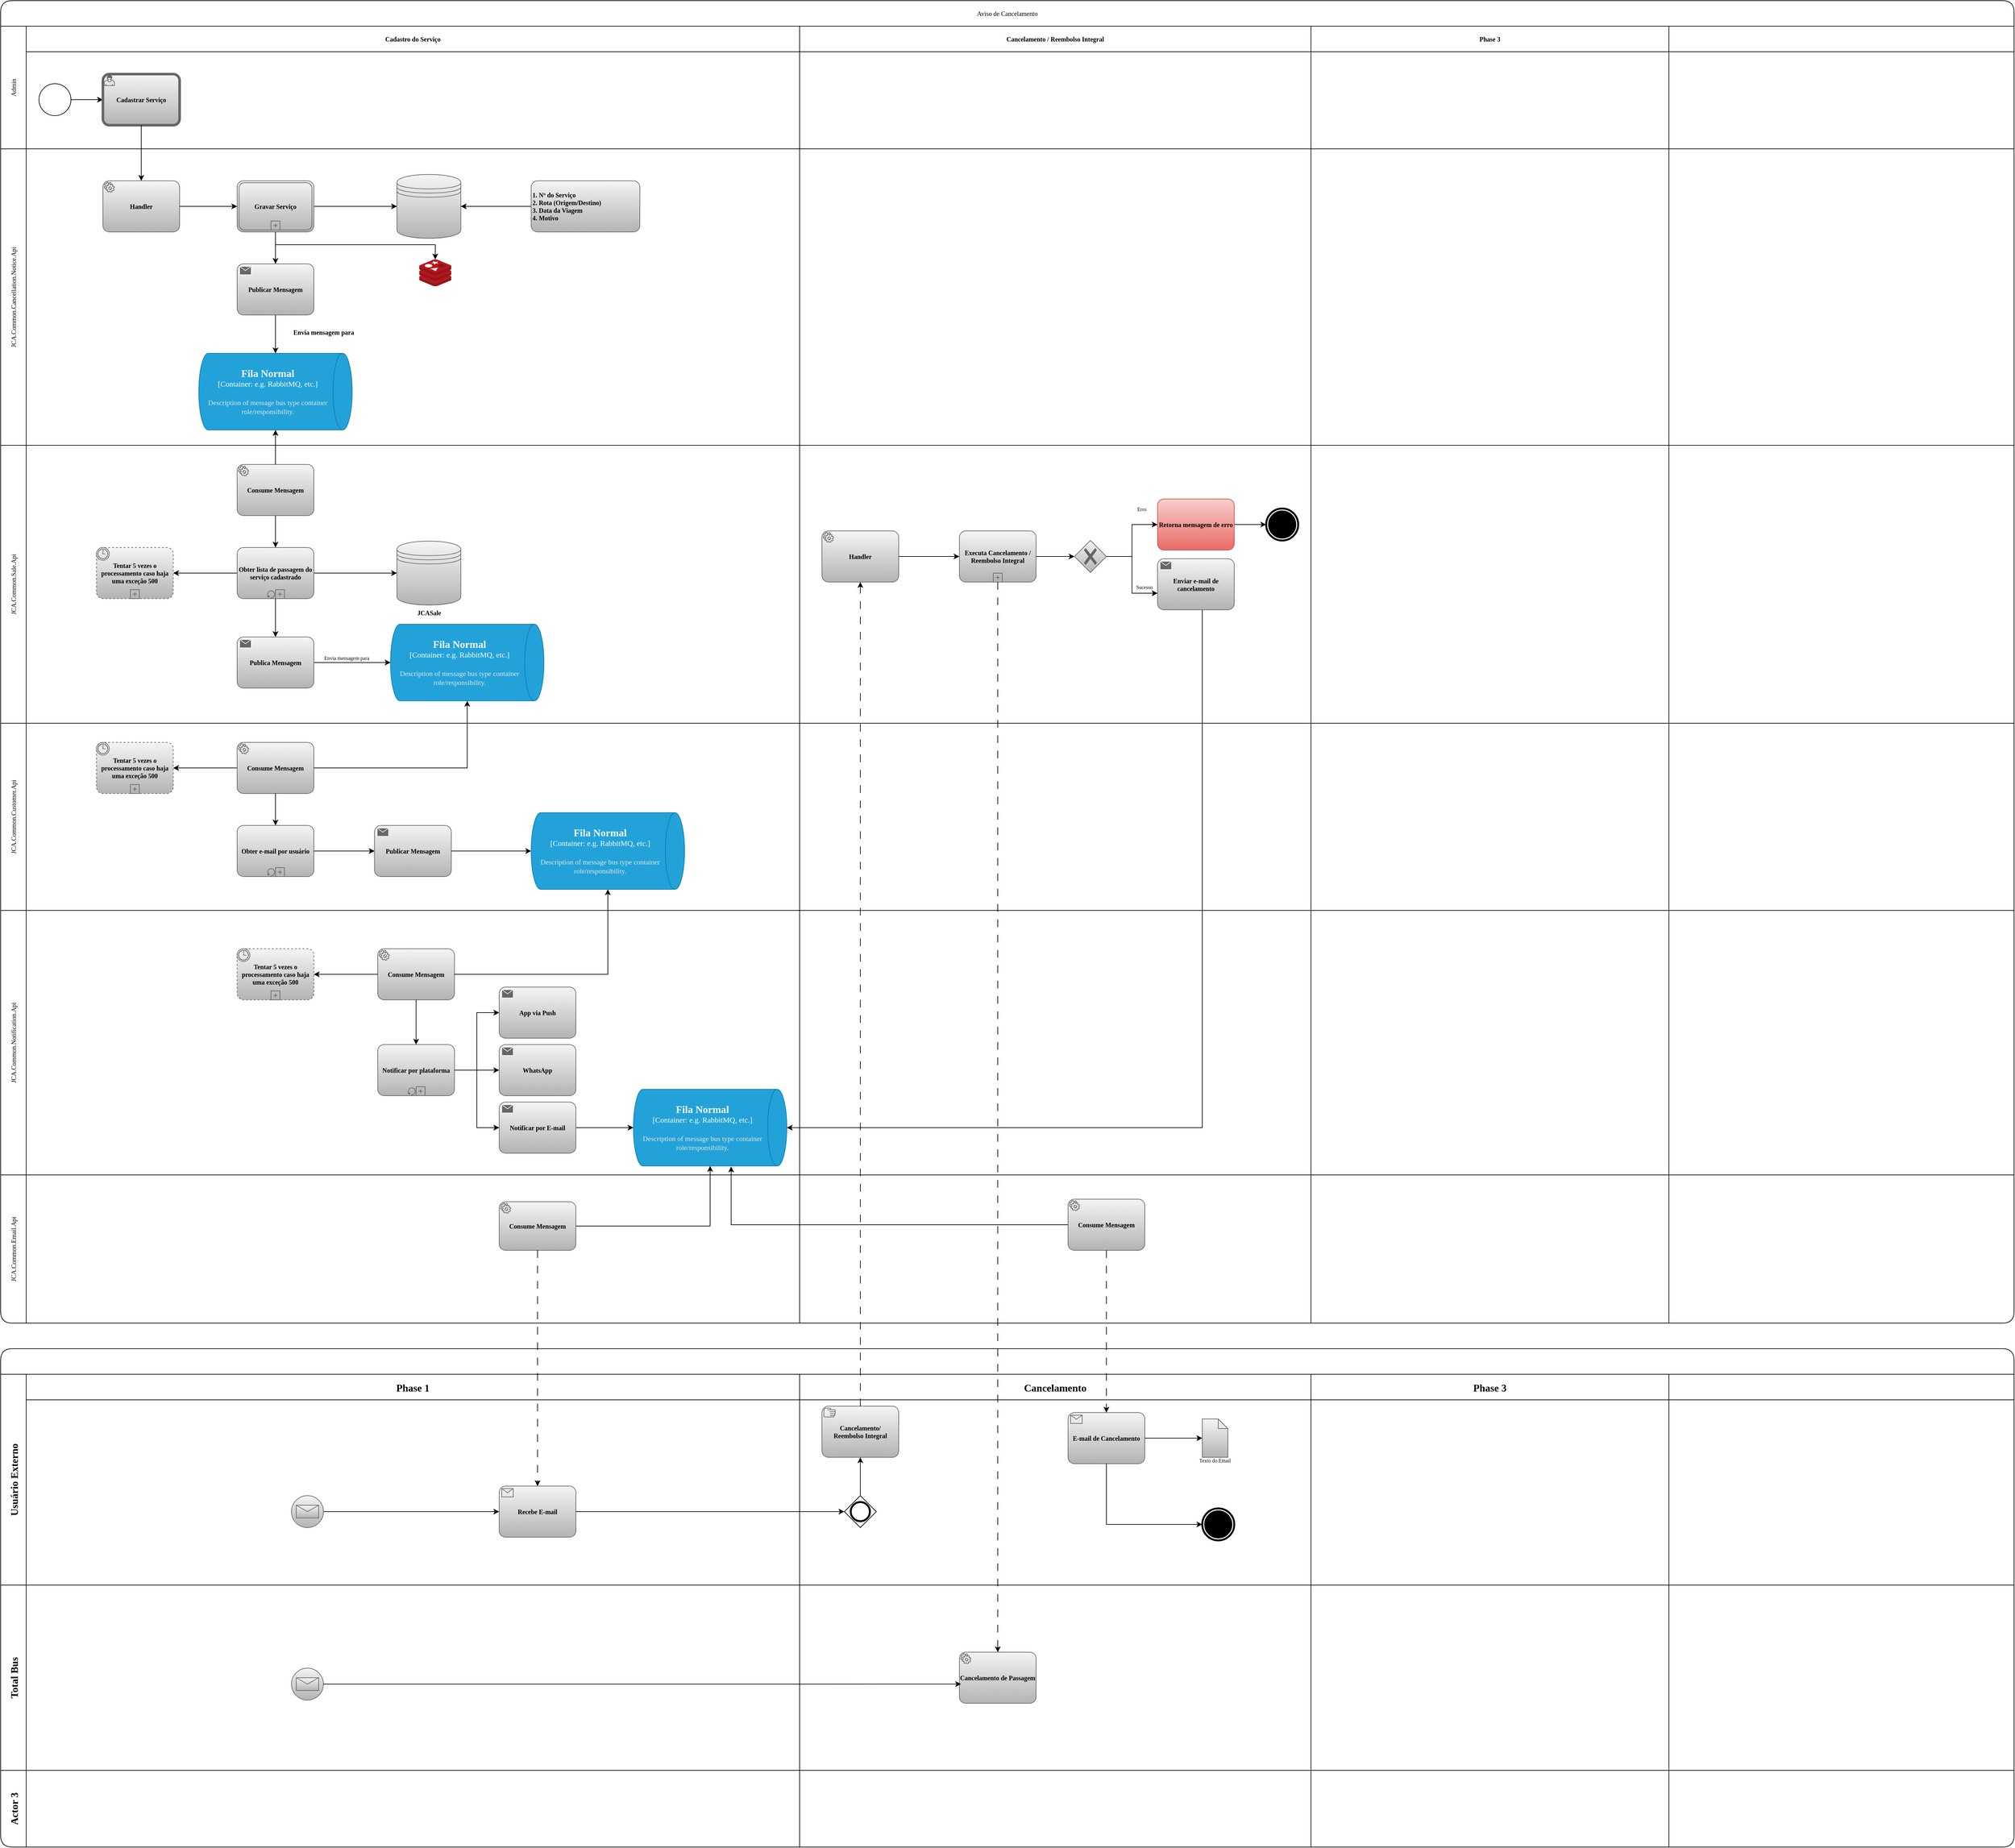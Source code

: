 <mxfile version="24.0.7" type="github">
  <diagram name="Page-1" id="c7488fd3-1785-93aa-aadb-54a6760d102a">
    <mxGraphModel dx="1235" dy="1516" grid="1" gridSize="10" guides="1" tooltips="1" connect="1" arrows="1" fold="1" page="1" pageScale="1" pageWidth="1100" pageHeight="850" background="none" math="0" shadow="0">
      <root>
        <mxCell id="0" />
        <mxCell id="1" parent="0" />
        <mxCell id="rIsWFIAk9piFeKCYhs_7-6" value="Aviso de Cancelamento" style="shape=table;childLayout=tableLayout;startSize=40;collapsible=0;recursiveResize=0;expand=0;fontSize=10;fontStyle=0;rounded=1;shadow=0;strokeColor=default;strokeWidth=1;align=center;verticalAlign=middle;fontFamily=Verdana;fontColor=default;labelBackgroundColor=none;fillColor=default;" parent="1" vertex="1">
          <mxGeometry x="70" y="-720" width="3150" height="2070" as="geometry" />
        </mxCell>
        <mxCell id="rIsWFIAk9piFeKCYhs_7-7" value="Admin" style="shape=tableRow;horizontal=0;swimlaneHead=0;swimlaneBody=0;top=0;left=0;strokeColor=inherit;bottom=0;right=0;dropTarget=0;fontStyle=0;fillColor=none;points=[[0,0.5],[1,0.5]];portConstraint=eastwest;startSize=40;collapsible=0;recursiveResize=0;expand=0;fontSize=10;rounded=1;shadow=0;strokeWidth=1;align=center;verticalAlign=middle;fontFamily=Verdana;fontColor=default;labelBackgroundColor=none;" parent="rIsWFIAk9piFeKCYhs_7-6" vertex="1">
          <mxGeometry y="40" width="3150" height="192" as="geometry" />
        </mxCell>
        <mxCell id="rIsWFIAk9piFeKCYhs_7-8" value="Cadastro do Serviço" style="swimlane;swimlaneHead=0;swimlaneBody=0;fontStyle=1;strokeColor=inherit;connectable=0;fillColor=none;startSize=40;collapsible=0;recursiveResize=0;expand=0;fontSize=10;rounded=1;shadow=0;strokeWidth=1;align=center;verticalAlign=middle;fontFamily=Verdana;fontColor=default;labelBackgroundColor=none;" parent="rIsWFIAk9piFeKCYhs_7-7" vertex="1">
          <mxGeometry x="40" width="1210" height="192" as="geometry">
            <mxRectangle width="1210" height="192" as="alternateBounds" />
          </mxGeometry>
        </mxCell>
        <mxCell id="rIsWFIAk9piFeKCYhs_7-24" style="edgeStyle=orthogonalEdgeStyle;rounded=0;orthogonalLoop=1;jettySize=auto;html=1;fontFamily=Verdana;fontSize=10;fontColor=default;fontStyle=1;labelBackgroundColor=none;" parent="rIsWFIAk9piFeKCYhs_7-8" source="rIsWFIAk9piFeKCYhs_7-19" target="rIsWFIAk9piFeKCYhs_7-22" edge="1">
          <mxGeometry relative="1" as="geometry" />
        </mxCell>
        <mxCell id="rIsWFIAk9piFeKCYhs_7-19" value="" style="points=[[0.145,0.145,0],[0.5,0,0],[0.855,0.145,0],[1,0.5,0],[0.855,0.855,0],[0.5,1,0],[0.145,0.855,0],[0,0.5,0]];shape=mxgraph.bpmn.event;html=1;verticalLabelPosition=bottom;labelBackgroundColor=#ffffff;verticalAlign=top;align=center;perimeter=ellipsePerimeter;outlineConnect=0;aspect=fixed;outline=standard;symbol=general;rounded=1;shadow=0;strokeColor=default;strokeWidth=1;fontFamily=Verdana;fontSize=10;fontColor=default;fillColor=default;" parent="rIsWFIAk9piFeKCYhs_7-8" vertex="1">
          <mxGeometry x="20" y="90" width="50" height="50" as="geometry" />
        </mxCell>
        <mxCell id="rIsWFIAk9piFeKCYhs_7-22" value="&lt;b&gt;Cadastrar Serviço&lt;/b&gt;" style="points=[[0.25,0,0],[0.5,0,0],[0.75,0,0],[1,0.25,0],[1,0.5,0],[1,0.75,0],[0.75,1,0],[0.5,1,0],[0.25,1,0],[0,0.75,0],[0,0.5,0],[0,0.25,0]];shape=mxgraph.bpmn.task;whiteSpace=wrap;rectStyle=rounded;size=10;html=1;container=1;expand=0;collapsible=0;bpmnShapeType=call;taskMarker=user;rounded=1;shadow=0;strokeColor=#666666;strokeWidth=1;align=center;verticalAlign=middle;fontFamily=Verdana;fontSize=10;labelBackgroundColor=none;fillColor=#f5f5f5;gradientColor=#b3b3b3;" parent="rIsWFIAk9piFeKCYhs_7-8" vertex="1">
          <mxGeometry x="120" y="75" width="120" height="80" as="geometry" />
        </mxCell>
        <mxCell id="rIsWFIAk9piFeKCYhs_7-9" value="Cancelamento / Reembolso Integral" style="swimlane;swimlaneHead=0;swimlaneBody=0;fontStyle=1;strokeColor=inherit;connectable=0;fillColor=none;startSize=40;collapsible=0;recursiveResize=0;expand=0;fontSize=10;rounded=1;shadow=0;strokeWidth=1;align=center;verticalAlign=middle;fontFamily=Verdana;fontColor=default;labelBackgroundColor=none;" parent="rIsWFIAk9piFeKCYhs_7-7" vertex="1">
          <mxGeometry x="1250" width="800" height="192" as="geometry">
            <mxRectangle width="800" height="192" as="alternateBounds" />
          </mxGeometry>
        </mxCell>
        <mxCell id="rIsWFIAk9piFeKCYhs_7-10" value="Phase 3" style="swimlane;swimlaneHead=0;swimlaneBody=0;fontStyle=1;strokeColor=inherit;connectable=0;fillColor=none;startSize=40;collapsible=0;recursiveResize=0;expand=0;fontSize=10;rounded=1;shadow=0;strokeWidth=1;align=center;verticalAlign=middle;fontFamily=Verdana;fontColor=default;labelBackgroundColor=none;" parent="rIsWFIAk9piFeKCYhs_7-7" vertex="1">
          <mxGeometry x="2050" width="560" height="192" as="geometry">
            <mxRectangle width="560" height="192" as="alternateBounds" />
          </mxGeometry>
        </mxCell>
        <mxCell id="241wLx_xNC55v7J6Il0q-963" style="swimlane;swimlaneHead=0;swimlaneBody=0;fontStyle=1;strokeColor=inherit;connectable=0;fillColor=none;startSize=40;collapsible=0;recursiveResize=0;expand=0;fontSize=10;rounded=1;shadow=0;strokeWidth=1;align=center;verticalAlign=middle;fontFamily=Verdana;fontColor=default;labelBackgroundColor=none;" vertex="1" parent="rIsWFIAk9piFeKCYhs_7-7">
          <mxGeometry x="2610" width="540" height="192" as="geometry">
            <mxRectangle width="540" height="192" as="alternateBounds" />
          </mxGeometry>
        </mxCell>
        <mxCell id="rIsWFIAk9piFeKCYhs_7-11" value="JCA.Common.Cancellation.Notice.Api" style="shape=tableRow;horizontal=0;swimlaneHead=0;swimlaneBody=0;top=0;left=0;strokeColor=inherit;bottom=0;right=0;dropTarget=0;fontStyle=0;fillColor=none;points=[[0,0.5],[1,0.5]];portConstraint=eastwest;startSize=40;collapsible=0;recursiveResize=0;expand=0;fontSize=10;rounded=1;shadow=0;strokeWidth=1;align=center;verticalAlign=middle;fontFamily=Verdana;fontColor=default;labelBackgroundColor=none;" parent="rIsWFIAk9piFeKCYhs_7-6" vertex="1">
          <mxGeometry y="232" width="3150" height="464" as="geometry" />
        </mxCell>
        <mxCell id="rIsWFIAk9piFeKCYhs_7-12" value="" style="swimlane;swimlaneHead=0;swimlaneBody=0;fontStyle=1;connectable=0;strokeColor=inherit;fillColor=none;startSize=0;collapsible=0;recursiveResize=0;expand=0;fontSize=10;rounded=1;shadow=0;strokeWidth=1;align=center;verticalAlign=middle;fontFamily=Verdana;fontColor=default;labelBackgroundColor=none;" parent="rIsWFIAk9piFeKCYhs_7-11" vertex="1">
          <mxGeometry x="40" width="1210" height="464" as="geometry">
            <mxRectangle width="1210" height="464" as="alternateBounds" />
          </mxGeometry>
        </mxCell>
        <mxCell id="rIsWFIAk9piFeKCYhs_7-25" value="&lt;b&gt;&lt;font style=&quot;font-size: 10px;&quot;&gt;Handler&lt;/font&gt;&lt;/b&gt;" style="points=[[0.25,0,0],[0.5,0,0],[0.75,0,0],[1,0.25,0],[1,0.5,0],[1,0.75,0],[0.75,1,0],[0.5,1,0],[0.25,1,0],[0,0.75,0],[0,0.5,0],[0,0.25,0]];shape=mxgraph.bpmn.task;whiteSpace=wrap;rectStyle=rounded;size=10;html=1;container=1;expand=0;collapsible=0;taskMarker=service;rounded=1;shadow=0;strokeColor=#666666;strokeWidth=1;align=center;verticalAlign=middle;fontFamily=Verdana;fontSize=8;labelBackgroundColor=none;fillColor=#f5f5f5;gradientColor=#b3b3b3;" parent="rIsWFIAk9piFeKCYhs_7-12" vertex="1">
          <mxGeometry x="120" y="50" width="120" height="80" as="geometry" />
        </mxCell>
        <mxCell id="rIsWFIAk9piFeKCYhs_7-33" style="edgeStyle=orthogonalEdgeStyle;rounded=0;orthogonalLoop=1;jettySize=auto;html=1;fontFamily=Verdana;fontSize=8;fontColor=default;fontStyle=1;labelBackgroundColor=none;" parent="rIsWFIAk9piFeKCYhs_7-12" source="rIsWFIAk9piFeKCYhs_7-30" target="rIsWFIAk9piFeKCYhs_7-32" edge="1">
          <mxGeometry relative="1" as="geometry" />
        </mxCell>
        <mxCell id="241wLx_xNC55v7J6Il0q-468" style="edgeStyle=orthogonalEdgeStyle;rounded=0;orthogonalLoop=1;jettySize=auto;html=1;fontFamily=Verdana;fontSize=8;fontColor=default;fontStyle=1;labelBackgroundColor=none;" edge="1" parent="rIsWFIAk9piFeKCYhs_7-12" source="rIsWFIAk9piFeKCYhs_7-30" target="241wLx_xNC55v7J6Il0q-301">
          <mxGeometry relative="1" as="geometry">
            <mxPoint x="610" y="220" as="targetPoint" />
            <Array as="points">
              <mxPoint x="390" y="150" />
              <mxPoint x="640" y="150" />
            </Array>
          </mxGeometry>
        </mxCell>
        <mxCell id="rIsWFIAk9piFeKCYhs_7-30" value="&lt;b&gt;&lt;font style=&quot;font-size: 10px;&quot;&gt;Gravar Serviço&lt;/font&gt;&lt;/b&gt;" style="points=[[0.25,0,0],[0.5,0,0],[0.75,0,0],[1,0.25,0],[1,0.5,0],[1,0.75,0],[0.75,1,0],[0.5,1,0],[0.25,1,0],[0,0.75,0],[0,0.5,0],[0,0.25,0]];shape=mxgraph.bpmn.task;whiteSpace=wrap;rectStyle=rounded;size=10;html=1;container=1;expand=0;collapsible=0;taskMarker=abstract;bpmnShapeType=transaction;isLoopSub=1;rounded=1;shadow=0;strokeColor=#666666;strokeWidth=1;align=center;verticalAlign=middle;fontFamily=Verdana;fontSize=8;labelBackgroundColor=none;fillColor=#f5f5f5;gradientColor=#b3b3b3;" parent="rIsWFIAk9piFeKCYhs_7-12" vertex="1">
          <mxGeometry x="330" y="50" width="120" height="80" as="geometry" />
        </mxCell>
        <mxCell id="rIsWFIAk9piFeKCYhs_7-32" value="" style="shape=datastore;html=1;labelPosition=center;verticalLabelPosition=bottom;align=center;verticalAlign=top;rounded=1;shadow=0;strokeColor=#666666;strokeWidth=1;fontFamily=Verdana;fontSize=8;labelBackgroundColor=none;fillColor=#f5f5f5;gradientColor=#b3b3b3;" parent="rIsWFIAk9piFeKCYhs_7-12" vertex="1">
          <mxGeometry x="580" y="40" width="100" height="100" as="geometry" />
        </mxCell>
        <mxCell id="241wLx_xNC55v7J6Il0q-457" style="edgeStyle=orthogonalEdgeStyle;rounded=0;orthogonalLoop=1;jettySize=auto;html=1;entryX=1;entryY=0.5;entryDx=0;entryDy=0;fontFamily=Verdana;fontSize=8;fontColor=default;fontStyle=1;labelBackgroundColor=none;" edge="1" parent="rIsWFIAk9piFeKCYhs_7-12" source="rIsWFIAk9piFeKCYhs_7-41" target="rIsWFIAk9piFeKCYhs_7-32">
          <mxGeometry relative="1" as="geometry" />
        </mxCell>
        <mxCell id="rIsWFIAk9piFeKCYhs_7-41" value="&lt;b style=&quot;font-size: 10px;&quot;&gt;&lt;span style=&quot;&quot;&gt;1. Nº do Serviço&lt;/span&gt;&lt;br style=&quot;&quot;&gt;&lt;span style=&quot;&quot;&gt;2. Rota (Origem/Destino)&lt;/span&gt;&lt;br style=&quot;&quot;&gt;&lt;span style=&quot;&quot;&gt;3. Data da Viagem&lt;/span&gt;&lt;br style=&quot;&quot;&gt;&lt;span style=&quot;&quot;&gt;4. Motivo&lt;/span&gt;&lt;/b&gt;" style="points=[[0.25,0,0],[0.5,0,0],[0.75,0,0],[1,0.25,0],[1,0.5,0],[1,0.75,0],[0.75,1,0],[0.5,1,0],[0.25,1,0],[0,0.75,0],[0,0.5,0],[0,0.25,0]];shape=mxgraph.bpmn.task;whiteSpace=wrap;rectStyle=rounded;size=10;html=1;container=1;expand=0;collapsible=0;taskMarker=abstract;rounded=1;shadow=0;strokeColor=#666666;strokeWidth=1;align=left;verticalAlign=middle;fontFamily=Verdana;fontSize=8;labelBackgroundColor=none;fillColor=#f5f5f5;gradientColor=#b3b3b3;" parent="rIsWFIAk9piFeKCYhs_7-12" vertex="1">
          <mxGeometry x="790" y="50" width="170" height="80" as="geometry" />
        </mxCell>
        <mxCell id="rIsWFIAk9piFeKCYhs_7-47" style="edgeStyle=orthogonalEdgeStyle;rounded=0;orthogonalLoop=1;jettySize=auto;html=1;fontFamily=Verdana;fontSize=8;fontColor=default;fontStyle=1;labelBackgroundColor=none;" parent="rIsWFIAk9piFeKCYhs_7-12" source="rIsWFIAk9piFeKCYhs_7-44" target="rIsWFIAk9piFeKCYhs_7-45" edge="1">
          <mxGeometry relative="1" as="geometry" />
        </mxCell>
        <mxCell id="241wLx_xNC55v7J6Il0q-287" value="&lt;b&gt;&lt;font style=&quot;font-size: 10px;&quot;&gt;Envia mensagem para&lt;/font&gt;&lt;/b&gt;" style="edgeLabel;html=1;align=center;verticalAlign=middle;resizable=0;points=[];rounded=1;shadow=0;strokeColor=default;strokeWidth=1;fontFamily=Verdana;fontSize=8;fontColor=default;labelBackgroundColor=none;fillColor=default;" vertex="1" connectable="0" parent="rIsWFIAk9piFeKCYhs_7-47">
          <mxGeometry x="-0.282" y="2" relative="1" as="geometry">
            <mxPoint x="73" y="5" as="offset" />
          </mxGeometry>
        </mxCell>
        <mxCell id="rIsWFIAk9piFeKCYhs_7-44" value="&lt;b&gt;&lt;font style=&quot;font-size: 10px;&quot;&gt;Publicar Mensagem&lt;/font&gt;&lt;/b&gt;" style="points=[[0.25,0,0],[0.5,0,0],[0.75,0,0],[1,0.25,0],[1,0.5,0],[1,0.75,0],[0.75,1,0],[0.5,1,0],[0.25,1,0],[0,0.75,0],[0,0.5,0],[0,0.25,0]];shape=mxgraph.bpmn.task;whiteSpace=wrap;rectStyle=rounded;size=10;html=1;container=1;expand=0;collapsible=0;taskMarker=send;rounded=1;shadow=0;strokeColor=#666666;strokeWidth=1;align=center;verticalAlign=middle;fontFamily=Verdana;fontSize=8;labelBackgroundColor=none;fillColor=#f5f5f5;gradientColor=#b3b3b3;" parent="rIsWFIAk9piFeKCYhs_7-12" vertex="1">
          <mxGeometry x="330" y="180" width="120" height="80" as="geometry" />
        </mxCell>
        <object placeholders="1" c4Type="Fila Normal" c4Container="Container" c4Technology="e.g. RabbitMQ, etc." c4Description="Description of message bus type container role/responsibility." label="&lt;font style=&quot;font-size: 16px&quot;&gt;&lt;b&gt;%c4Type%&lt;/b&gt;&lt;/font&gt;&lt;div&gt;[%c4Container%:&amp;nbsp;%c4Technology%]&lt;/div&gt;&lt;br&gt;&lt;div&gt;&lt;font style=&quot;font-size: 11px&quot;&gt;&lt;font color=&quot;#E6E6E6&quot;&gt;%c4Description%&lt;/font&gt;&lt;/div&gt;" id="rIsWFIAk9piFeKCYhs_7-45">
          <mxCell style="shape=cylinder3;size=15;direction=south;whiteSpace=wrap;html=1;boundedLbl=1;rounded=0;labelBackgroundColor=none;fillColor=#23A2D9;fontSize=12;fontColor=#ffffff;align=center;strokeColor=#0E7DAD;metaEdit=1;points=[[0.5,0,0],[1,0.25,0],[1,0.5,0],[1,0.75,0],[0.5,1,0],[0,0.75,0],[0,0.5,0],[0,0.25,0]];resizable=0;shadow=0;strokeWidth=1;verticalAlign=middle;fontFamily=Verdana;" parent="rIsWFIAk9piFeKCYhs_7-12" vertex="1">
            <mxGeometry x="270" y="320" width="240" height="120" as="geometry" />
          </mxCell>
        </object>
        <mxCell id="241wLx_xNC55v7J6Il0q-301" value="" style="image;sketch=0;aspect=fixed;html=1;points=[];align=center;fontSize=12;image=img/lib/mscae/Cache_Redis_Product.svg;rounded=1;shadow=0;strokeColor=default;strokeWidth=1;verticalAlign=middle;fontFamily=Verdana;fontColor=default;labelBackgroundColor=none;fillColor=default;" vertex="1" parent="rIsWFIAk9piFeKCYhs_7-12">
          <mxGeometry x="615" y="173" width="50" height="42" as="geometry" />
        </mxCell>
        <mxCell id="241wLx_xNC55v7J6Il0q-454" style="edgeStyle=orthogonalEdgeStyle;rounded=0;orthogonalLoop=1;jettySize=auto;html=1;entryX=0;entryY=0.5;entryDx=0;entryDy=0;entryPerimeter=0;fontFamily=Verdana;fontSize=8;fontColor=default;fontStyle=1;labelBackgroundColor=none;" edge="1" parent="rIsWFIAk9piFeKCYhs_7-12" source="rIsWFIAk9piFeKCYhs_7-25" target="rIsWFIAk9piFeKCYhs_7-30">
          <mxGeometry relative="1" as="geometry" />
        </mxCell>
        <mxCell id="241wLx_xNC55v7J6Il0q-459" style="edgeStyle=orthogonalEdgeStyle;rounded=0;orthogonalLoop=1;jettySize=auto;html=1;entryX=0.5;entryY=0;entryDx=0;entryDy=0;entryPerimeter=0;fontFamily=Verdana;fontSize=8;fontColor=default;fontStyle=1;labelBackgroundColor=none;" edge="1" parent="rIsWFIAk9piFeKCYhs_7-12" source="rIsWFIAk9piFeKCYhs_7-30" target="rIsWFIAk9piFeKCYhs_7-44">
          <mxGeometry relative="1" as="geometry" />
        </mxCell>
        <mxCell id="rIsWFIAk9piFeKCYhs_7-13" value="" style="swimlane;swimlaneHead=0;swimlaneBody=0;fontStyle=1;connectable=0;strokeColor=inherit;fillColor=none;startSize=0;collapsible=0;recursiveResize=0;expand=0;fontSize=10;rounded=1;shadow=0;strokeWidth=1;align=center;verticalAlign=middle;fontFamily=Verdana;fontColor=default;labelBackgroundColor=none;" parent="rIsWFIAk9piFeKCYhs_7-11" vertex="1">
          <mxGeometry x="1250" width="800" height="464" as="geometry">
            <mxRectangle width="800" height="464" as="alternateBounds" />
          </mxGeometry>
        </mxCell>
        <mxCell id="rIsWFIAk9piFeKCYhs_7-14" value="" style="swimlane;swimlaneHead=0;swimlaneBody=0;fontStyle=1;connectable=0;strokeColor=inherit;fillColor=none;startSize=0;collapsible=0;recursiveResize=0;expand=0;fontSize=10;rounded=1;shadow=0;strokeWidth=1;align=center;verticalAlign=middle;fontFamily=Verdana;fontColor=default;labelBackgroundColor=none;" parent="rIsWFIAk9piFeKCYhs_7-11" vertex="1">
          <mxGeometry x="2050" width="560" height="464" as="geometry">
            <mxRectangle width="560" height="464" as="alternateBounds" />
          </mxGeometry>
        </mxCell>
        <mxCell id="241wLx_xNC55v7J6Il0q-964" style="swimlane;swimlaneHead=0;swimlaneBody=0;fontStyle=1;connectable=0;strokeColor=inherit;fillColor=none;startSize=0;collapsible=0;recursiveResize=0;expand=0;fontSize=10;rounded=1;shadow=0;strokeWidth=1;align=center;verticalAlign=middle;fontFamily=Verdana;fontColor=default;labelBackgroundColor=none;" vertex="1" parent="rIsWFIAk9piFeKCYhs_7-11">
          <mxGeometry x="2610" width="540" height="464" as="geometry">
            <mxRectangle width="540" height="464" as="alternateBounds" />
          </mxGeometry>
        </mxCell>
        <mxCell id="rIsWFIAk9piFeKCYhs_7-15" value="JCA.Common.Sale.Api" style="shape=tableRow;horizontal=0;swimlaneHead=0;swimlaneBody=0;top=0;left=0;strokeColor=inherit;bottom=0;right=0;dropTarget=0;fontStyle=0;fillColor=none;points=[[0,0.5],[1,0.5]];portConstraint=eastwest;startSize=40;collapsible=0;recursiveResize=0;expand=0;fontSize=10;rounded=1;shadow=0;strokeWidth=1;align=center;verticalAlign=middle;fontFamily=Verdana;fontColor=default;labelBackgroundColor=none;" parent="rIsWFIAk9piFeKCYhs_7-6" vertex="1">
          <mxGeometry y="696" width="3150" height="435" as="geometry" />
        </mxCell>
        <mxCell id="rIsWFIAk9piFeKCYhs_7-16" value="" style="swimlane;swimlaneHead=0;swimlaneBody=0;fontStyle=1;connectable=0;strokeColor=inherit;fillColor=none;startSize=0;collapsible=0;recursiveResize=0;expand=0;fontSize=10;rounded=1;shadow=0;strokeWidth=1;align=center;verticalAlign=middle;fontFamily=Verdana;fontColor=default;labelBackgroundColor=none;" parent="rIsWFIAk9piFeKCYhs_7-15" vertex="1">
          <mxGeometry x="40" width="1210" height="435" as="geometry">
            <mxRectangle width="1210" height="435" as="alternateBounds" />
          </mxGeometry>
        </mxCell>
        <mxCell id="241wLx_xNC55v7J6Il0q-460" style="edgeStyle=orthogonalEdgeStyle;rounded=0;orthogonalLoop=1;jettySize=auto;html=1;fontFamily=Verdana;fontSize=8;fontColor=default;fontStyle=1;labelBackgroundColor=none;" edge="1" parent="rIsWFIAk9piFeKCYhs_7-16" source="241wLx_xNC55v7J6Il0q-1" target="241wLx_xNC55v7J6Il0q-445">
          <mxGeometry relative="1" as="geometry" />
        </mxCell>
        <mxCell id="241wLx_xNC55v7J6Il0q-1" value="&lt;b&gt;&lt;font style=&quot;font-size: 10px;&quot;&gt;Consume Mensagem&lt;/font&gt;&lt;/b&gt;" style="points=[[0.25,0,0],[0.5,0,0],[0.75,0,0],[1,0.25,0],[1,0.5,0],[1,0.75,0],[0.75,1,0],[0.5,1,0],[0.25,1,0],[0,0.75,0],[0,0.5,0],[0,0.25,0]];shape=mxgraph.bpmn.task;whiteSpace=wrap;rectStyle=rounded;size=10;html=1;container=1;expand=0;collapsible=0;taskMarker=service;rounded=1;shadow=0;strokeColor=#666666;strokeWidth=1;align=center;verticalAlign=middle;fontFamily=Verdana;fontSize=8;labelBackgroundColor=none;fillColor=#f5f5f5;gradientColor=#b3b3b3;" vertex="1" parent="rIsWFIAk9piFeKCYhs_7-16">
          <mxGeometry x="330" y="30" width="120" height="80" as="geometry" />
        </mxCell>
        <mxCell id="241wLx_xNC55v7J6Il0q-11" value="&lt;b&gt;&lt;font style=&quot;font-size: 10px;&quot;&gt;JCASale&lt;/font&gt;&lt;/b&gt;" style="shape=datastore;html=1;labelPosition=center;verticalLabelPosition=bottom;align=center;verticalAlign=top;rounded=1;shadow=0;strokeColor=#666666;strokeWidth=1;fontFamily=Verdana;fontSize=8;labelBackgroundColor=none;fillColor=#f5f5f5;gradientColor=#b3b3b3;" vertex="1" parent="rIsWFIAk9piFeKCYhs_7-16">
          <mxGeometry x="580" y="150" width="100" height="100" as="geometry" />
        </mxCell>
        <object placeholders="1" c4Type="Fila Normal" c4Container="Container" c4Technology="e.g. RabbitMQ, etc." c4Description="Description of message bus type container role/responsibility." label="&lt;font style=&quot;font-size: 16px&quot;&gt;&lt;b&gt;%c4Type%&lt;/b&gt;&lt;/font&gt;&lt;div&gt;[%c4Container%:&amp;nbsp;%c4Technology%]&lt;/div&gt;&lt;br&gt;&lt;div&gt;&lt;font style=&quot;font-size: 11px&quot;&gt;&lt;font color=&quot;#E6E6E6&quot;&gt;%c4Description%&lt;/font&gt;&lt;/div&gt;" id="241wLx_xNC55v7J6Il0q-270">
          <mxCell style="shape=cylinder3;size=15;direction=south;whiteSpace=wrap;html=1;boundedLbl=1;rounded=0;labelBackgroundColor=none;fillColor=#23A2D9;fontSize=12;fontColor=#ffffff;align=center;strokeColor=#0E7DAD;metaEdit=1;points=[[0.5,0,0],[1,0.25,0],[1,0.5,0],[1,0.75,0],[0.5,1,0],[0,0.75,0],[0,0.5,0],[0,0.25,0]];resizable=0;shadow=0;strokeWidth=1;verticalAlign=middle;fontFamily=Verdana;" vertex="1" parent="rIsWFIAk9piFeKCYhs_7-16">
            <mxGeometry x="570" y="280" width="240" height="120" as="geometry" />
          </mxCell>
        </object>
        <mxCell id="241wLx_xNC55v7J6Il0q-463" style="edgeStyle=orthogonalEdgeStyle;rounded=0;orthogonalLoop=1;jettySize=auto;html=1;fontFamily=Verdana;fontSize=8;fontColor=default;fontStyle=1;labelBackgroundColor=none;" edge="1" parent="rIsWFIAk9piFeKCYhs_7-16" source="241wLx_xNC55v7J6Il0q-445" target="241wLx_xNC55v7J6Il0q-11">
          <mxGeometry relative="1" as="geometry" />
        </mxCell>
        <mxCell id="241wLx_xNC55v7J6Il0q-464" style="edgeStyle=orthogonalEdgeStyle;rounded=0;orthogonalLoop=1;jettySize=auto;html=1;fontFamily=Verdana;fontSize=8;fontColor=default;fontStyle=1;labelBackgroundColor=none;" edge="1" parent="rIsWFIAk9piFeKCYhs_7-16" source="241wLx_xNC55v7J6Il0q-445" target="241wLx_xNC55v7J6Il0q-450">
          <mxGeometry relative="1" as="geometry" />
        </mxCell>
        <mxCell id="241wLx_xNC55v7J6Il0q-467" style="edgeStyle=orthogonalEdgeStyle;rounded=0;orthogonalLoop=1;jettySize=auto;html=1;fontFamily=Verdana;fontSize=8;fontColor=default;fontStyle=1;labelBackgroundColor=none;" edge="1" parent="rIsWFIAk9piFeKCYhs_7-16" source="241wLx_xNC55v7J6Il0q-445" target="241wLx_xNC55v7J6Il0q-449">
          <mxGeometry relative="1" as="geometry" />
        </mxCell>
        <mxCell id="241wLx_xNC55v7J6Il0q-445" value="&lt;b&gt;&lt;font style=&quot;font-size: 10px;&quot;&gt;Obter lista de passagem do serviço cadastrado&lt;/font&gt;&lt;/b&gt;" style="points=[[0.25,0,0],[0.5,0,0],[0.75,0,0],[1,0.25,0],[1,0.5,0],[1,0.75,0],[0.75,1,0],[0.5,1,0],[0.25,1,0],[0,0.75,0],[0,0.5,0],[0,0.25,0]];shape=mxgraph.bpmn.task;whiteSpace=wrap;rectStyle=rounded;size=10;html=1;container=1;expand=0;collapsible=0;taskMarker=abstract;isLoopStandard=1;isLoopSub=1;rounded=1;shadow=0;strokeColor=#666666;strokeWidth=1;align=center;verticalAlign=middle;fontFamily=Verdana;fontSize=8;labelBackgroundColor=none;fillColor=#f5f5f5;gradientColor=#b3b3b3;" vertex="1" parent="rIsWFIAk9piFeKCYhs_7-16">
          <mxGeometry x="330" y="160" width="120" height="80" as="geometry" />
        </mxCell>
        <mxCell id="241wLx_xNC55v7J6Il0q-449" value="&lt;b&gt;&lt;font style=&quot;font-size: 10px;&quot;&gt;Tentar 5 vezes o processamento caso haja uma exceção 500&lt;/font&gt;&lt;/b&gt;" style="points=[[0.25,0,0],[0.5,0,0],[0.75,0,0],[1,0.25,0],[1,0.5,0],[1,0.75,0],[0.75,1,0],[0.5,1,0],[0.25,1,0],[0,0.75,0],[0,0.5,0],[0,0.25,0]];shape=mxgraph.bpmn.task;whiteSpace=wrap;rectStyle=rounded;size=10;html=1;container=1;expand=0;collapsible=0;taskMarker=abstract;bpmnShapeType=subprocess;isLoopSub=1;outline=eventInt;symbol=timer;rounded=1;shadow=0;strokeColor=#666666;strokeWidth=1;align=center;verticalAlign=middle;fontFamily=Verdana;fontSize=8;labelBackgroundColor=none;fillColor=#f5f5f5;gradientColor=#b3b3b3;" vertex="1" parent="rIsWFIAk9piFeKCYhs_7-16">
          <mxGeometry x="110" y="160" width="120" height="80" as="geometry" />
        </mxCell>
        <mxCell id="241wLx_xNC55v7J6Il0q-452" style="edgeStyle=orthogonalEdgeStyle;rounded=0;orthogonalLoop=1;jettySize=auto;html=1;fontFamily=Verdana;fontSize=8;fontColor=default;fontStyle=1;labelBackgroundColor=none;" edge="1" parent="rIsWFIAk9piFeKCYhs_7-16" source="241wLx_xNC55v7J6Il0q-450" target="241wLx_xNC55v7J6Il0q-270">
          <mxGeometry relative="1" as="geometry" />
        </mxCell>
        <mxCell id="241wLx_xNC55v7J6Il0q-465" value="Envia mensagem para" style="edgeLabel;html=1;align=center;verticalAlign=middle;resizable=0;points=[];rounded=1;shadow=0;strokeColor=default;strokeWidth=1;fontFamily=Verdana;fontSize=8;fontColor=default;labelBackgroundColor=none;fillColor=default;" vertex="1" connectable="0" parent="241wLx_xNC55v7J6Il0q-452">
          <mxGeometry x="-0.149" y="-1" relative="1" as="geometry">
            <mxPoint y="-8" as="offset" />
          </mxGeometry>
        </mxCell>
        <mxCell id="241wLx_xNC55v7J6Il0q-450" value="&lt;b&gt;&lt;font style=&quot;font-size: 10px;&quot;&gt;Publica Mensagem&lt;/font&gt;&lt;/b&gt;" style="points=[[0.25,0,0],[0.5,0,0],[0.75,0,0],[1,0.25,0],[1,0.5,0],[1,0.75,0],[0.75,1,0],[0.5,1,0],[0.25,1,0],[0,0.75,0],[0,0.5,0],[0,0.25,0]];shape=mxgraph.bpmn.task;whiteSpace=wrap;rectStyle=rounded;size=10;html=1;container=1;expand=0;collapsible=0;taskMarker=send;rounded=1;shadow=0;strokeColor=#666666;strokeWidth=1;align=center;verticalAlign=middle;fontFamily=Verdana;fontSize=8;labelBackgroundColor=none;fillColor=#f5f5f5;gradientColor=#b3b3b3;" vertex="1" parent="rIsWFIAk9piFeKCYhs_7-16">
          <mxGeometry x="330" y="300" width="120" height="80" as="geometry" />
        </mxCell>
        <mxCell id="rIsWFIAk9piFeKCYhs_7-17" value="" style="swimlane;swimlaneHead=0;swimlaneBody=0;fontStyle=1;connectable=0;strokeColor=inherit;fillColor=none;startSize=0;collapsible=0;recursiveResize=0;expand=0;fontSize=10;rounded=1;shadow=0;strokeWidth=1;align=center;verticalAlign=middle;fontFamily=Verdana;fontColor=default;labelBackgroundColor=none;" parent="rIsWFIAk9piFeKCYhs_7-15" vertex="1">
          <mxGeometry x="1250" width="800" height="435" as="geometry">
            <mxRectangle width="800" height="435" as="alternateBounds" />
          </mxGeometry>
        </mxCell>
        <mxCell id="241wLx_xNC55v7J6Il0q-999" style="edgeStyle=orthogonalEdgeStyle;rounded=0;orthogonalLoop=1;jettySize=auto;html=1;fontFamily=Verdana;fontSize=8;fontColor=default;fontStyle=1;labelBackgroundColor=none;" edge="1" parent="rIsWFIAk9piFeKCYhs_7-17" source="241wLx_xNC55v7J6Il0q-995" target="241wLx_xNC55v7J6Il0q-998">
          <mxGeometry relative="1" as="geometry" />
        </mxCell>
        <mxCell id="241wLx_xNC55v7J6Il0q-995" value="&lt;b&gt;&lt;font style=&quot;font-size: 10px;&quot;&gt;Handler&lt;/font&gt;&lt;/b&gt;" style="points=[[0.25,0,0],[0.5,0,0],[0.75,0,0],[1,0.25,0],[1,0.5,0],[1,0.75,0],[0.75,1,0],[0.5,1,0],[0.25,1,0],[0,0.75,0],[0,0.5,0],[0,0.25,0]];shape=mxgraph.bpmn.task;whiteSpace=wrap;rectStyle=rounded;size=10;html=1;container=1;expand=0;collapsible=0;taskMarker=service;rounded=1;shadow=0;strokeColor=#666666;strokeWidth=1;align=center;verticalAlign=middle;fontFamily=Verdana;fontSize=8;labelBackgroundColor=none;fillColor=#f5f5f5;gradientColor=#b3b3b3;" vertex="1" parent="rIsWFIAk9piFeKCYhs_7-17">
          <mxGeometry x="35" y="134" width="120" height="80" as="geometry" />
        </mxCell>
        <mxCell id="241wLx_xNC55v7J6Il0q-998" value="&lt;b&gt;&lt;font style=&quot;font-size: 10px;&quot;&gt;Executa Cancelamento / Reembolso Integral&lt;/font&gt;&lt;/b&gt;" style="points=[[0.25,0,0],[0.5,0,0],[0.75,0,0],[1,0.25,0],[1,0.5,0],[1,0.75,0],[0.75,1,0],[0.5,1,0],[0.25,1,0],[0,0.75,0],[0,0.5,0],[0,0.25,0]];shape=mxgraph.bpmn.task;whiteSpace=wrap;rectStyle=rounded;size=10;html=1;container=1;expand=0;collapsible=0;taskMarker=abstract;isLoopSub=1;rounded=1;shadow=0;strokeColor=#666666;strokeWidth=1;align=center;verticalAlign=middle;fontFamily=Verdana;fontSize=8;labelBackgroundColor=none;fillColor=#f5f5f5;gradientColor=#b3b3b3;" vertex="1" parent="rIsWFIAk9piFeKCYhs_7-17">
          <mxGeometry x="250" y="134" width="120" height="80" as="geometry" />
        </mxCell>
        <mxCell id="241wLx_xNC55v7J6Il0q-1000" value="" style="points=[[0.25,0.25,0],[0.5,0,0],[0.75,0.25,0],[1,0.5,0],[0.75,0.75,0],[0.5,1,0],[0.25,0.75,0],[0,0.5,0]];shape=mxgraph.bpmn.gateway2;html=1;verticalLabelPosition=bottom;labelBackgroundColor=#ffffff;verticalAlign=top;align=center;perimeter=rhombusPerimeter;outlineConnect=0;outline=none;symbol=none;gwType=exclusive;rounded=1;shadow=0;strokeColor=#666666;strokeWidth=1;fontFamily=Verdana;fontSize=8;fillColor=#f5f5f5;gradientColor=#b3b3b3;" vertex="1" parent="rIsWFIAk9piFeKCYhs_7-17">
          <mxGeometry x="430" y="149" width="50" height="50" as="geometry" />
        </mxCell>
        <mxCell id="241wLx_xNC55v7J6Il0q-1001" style="edgeStyle=orthogonalEdgeStyle;rounded=0;orthogonalLoop=1;jettySize=auto;html=1;entryX=0;entryY=0.5;entryDx=0;entryDy=0;entryPerimeter=0;fontFamily=Verdana;fontSize=8;fontColor=default;fontStyle=1;labelBackgroundColor=none;" edge="1" parent="rIsWFIAk9piFeKCYhs_7-17" source="241wLx_xNC55v7J6Il0q-998" target="241wLx_xNC55v7J6Il0q-1000">
          <mxGeometry relative="1" as="geometry" />
        </mxCell>
        <mxCell id="241wLx_xNC55v7J6Il0q-1013" style="edgeStyle=orthogonalEdgeStyle;rounded=0;orthogonalLoop=1;jettySize=auto;html=1;fontFamily=Verdana;fontSize=8;fontColor=default;fontStyle=1;labelBackgroundColor=none;" edge="1" parent="rIsWFIAk9piFeKCYhs_7-17" source="241wLx_xNC55v7J6Il0q-1006" target="241wLx_xNC55v7J6Il0q-1012">
          <mxGeometry relative="1" as="geometry" />
        </mxCell>
        <mxCell id="241wLx_xNC55v7J6Il0q-1006" value="&lt;b&gt;&lt;font style=&quot;font-size: 10px;&quot;&gt;Retorna mensagem de erro&lt;/font&gt;&lt;/b&gt;" style="points=[[0.25,0,0],[0.5,0,0],[0.75,0,0],[1,0.25,0],[1,0.5,0],[1,0.75,0],[0.75,1,0],[0.5,1,0],[0.25,1,0],[0,0.75,0],[0,0.5,0],[0,0.25,0]];shape=mxgraph.bpmn.task;whiteSpace=wrap;rectStyle=rounded;size=10;html=1;container=1;expand=0;collapsible=0;taskMarker=abstract;rounded=1;shadow=0;strokeColor=#b85450;strokeWidth=1;align=center;verticalAlign=middle;fontFamily=Verdana;fontSize=8;labelBackgroundColor=none;fillColor=#f8cecc;gradientColor=#ea6b66;" vertex="1" parent="rIsWFIAk9piFeKCYhs_7-17">
          <mxGeometry x="560" y="84" width="120" height="80" as="geometry" />
        </mxCell>
        <mxCell id="241wLx_xNC55v7J6Il0q-1008" style="edgeStyle=orthogonalEdgeStyle;rounded=0;orthogonalLoop=1;jettySize=auto;html=1;entryX=0;entryY=0.5;entryDx=0;entryDy=0;entryPerimeter=0;fontFamily=Verdana;fontSize=8;fontColor=default;fontStyle=1;labelBackgroundColor=none;" edge="1" parent="rIsWFIAk9piFeKCYhs_7-17" source="241wLx_xNC55v7J6Il0q-1000" target="241wLx_xNC55v7J6Il0q-1006">
          <mxGeometry relative="1" as="geometry" />
        </mxCell>
        <mxCell id="241wLx_xNC55v7J6Il0q-1010" value="Erro" style="edgeLabel;html=1;align=center;verticalAlign=middle;resizable=0;points=[];rounded=1;shadow=0;strokeColor=default;strokeWidth=1;fontFamily=Verdana;fontSize=8;fontColor=default;labelBackgroundColor=none;fillColor=default;" vertex="1" connectable="0" parent="241wLx_xNC55v7J6Il0q-1008">
          <mxGeometry x="0.084" relative="1" as="geometry">
            <mxPoint x="15" y="-44" as="offset" />
          </mxGeometry>
        </mxCell>
        <mxCell id="241wLx_xNC55v7J6Il0q-1009" style="edgeStyle=orthogonalEdgeStyle;rounded=0;orthogonalLoop=1;jettySize=auto;html=1;entryX=0;entryY=0.675;entryDx=0;entryDy=0;entryPerimeter=0;fontFamily=Verdana;fontSize=8;fontColor=default;fontStyle=1;labelBackgroundColor=none;" edge="1" parent="rIsWFIAk9piFeKCYhs_7-17" source="241wLx_xNC55v7J6Il0q-1000" target="241wLx_xNC55v7J6Il0q-1014">
          <mxGeometry relative="1" as="geometry">
            <mxPoint x="560" y="217.5" as="targetPoint" />
          </mxGeometry>
        </mxCell>
        <mxCell id="241wLx_xNC55v7J6Il0q-1011" value="Sucesso" style="edgeLabel;html=1;align=center;verticalAlign=middle;resizable=0;points=[];rounded=1;shadow=0;strokeColor=default;strokeWidth=1;fontFamily=Verdana;fontSize=8;fontColor=default;labelBackgroundColor=none;fillColor=default;" vertex="1" connectable="0" parent="241wLx_xNC55v7J6Il0q-1009">
          <mxGeometry x="0.742" y="1" relative="1" as="geometry">
            <mxPoint x="-4" y="-9" as="offset" />
          </mxGeometry>
        </mxCell>
        <mxCell id="241wLx_xNC55v7J6Il0q-1012" value="" style="points=[[0.145,0.145,0],[0.5,0,0],[0.855,0.145,0],[1,0.5,0],[0.855,0.855,0],[0.5,1,0],[0.145,0.855,0],[0,0.5,0]];shape=mxgraph.bpmn.event;html=1;verticalLabelPosition=bottom;labelBackgroundColor=#ffffff;verticalAlign=top;align=center;perimeter=ellipsePerimeter;outlineConnect=0;aspect=fixed;outline=end;symbol=terminate;rounded=1;shadow=0;strokeColor=default;strokeWidth=1;fontFamily=Verdana;fontSize=8;fontColor=default;fillColor=default;" vertex="1" parent="rIsWFIAk9piFeKCYhs_7-17">
          <mxGeometry x="730" y="99" width="50" height="50" as="geometry" />
        </mxCell>
        <mxCell id="241wLx_xNC55v7J6Il0q-1014" value="&lt;b&gt;&lt;font style=&quot;font-size: 10px;&quot;&gt;Enviar e-mail de cancelamento&lt;/font&gt;&lt;/b&gt;" style="points=[[0.25,0,0],[0.5,0,0],[0.75,0,0],[1,0.25,0],[1,0.5,0],[1,0.75,0],[0.75,1,0],[0.5,1,0],[0.25,1,0],[0,0.75,0],[0,0.5,0],[0,0.25,0]];shape=mxgraph.bpmn.task;whiteSpace=wrap;rectStyle=rounded;size=10;html=1;container=1;expand=0;collapsible=0;taskMarker=send;rounded=1;shadow=0;strokeColor=#666666;strokeWidth=1;align=center;verticalAlign=middle;fontFamily=Verdana;fontSize=8;labelBackgroundColor=none;fillColor=#f5f5f5;gradientColor=#b3b3b3;" vertex="1" parent="rIsWFIAk9piFeKCYhs_7-17">
          <mxGeometry x="560" y="177.5" width="120" height="80" as="geometry" />
        </mxCell>
        <mxCell id="rIsWFIAk9piFeKCYhs_7-18" value="" style="swimlane;swimlaneHead=0;swimlaneBody=0;fontStyle=1;connectable=0;strokeColor=inherit;fillColor=none;startSize=0;collapsible=0;recursiveResize=0;expand=0;fontSize=10;rounded=1;shadow=0;strokeWidth=1;align=center;verticalAlign=middle;fontFamily=Verdana;fontColor=default;labelBackgroundColor=none;" parent="rIsWFIAk9piFeKCYhs_7-15" vertex="1">
          <mxGeometry x="2050" width="560" height="435" as="geometry">
            <mxRectangle width="560" height="435" as="alternateBounds" />
          </mxGeometry>
        </mxCell>
        <mxCell id="241wLx_xNC55v7J6Il0q-965" style="swimlane;swimlaneHead=0;swimlaneBody=0;fontStyle=1;connectable=0;strokeColor=inherit;fillColor=none;startSize=0;collapsible=0;recursiveResize=0;expand=0;fontSize=10;rounded=1;shadow=0;strokeWidth=1;align=center;verticalAlign=middle;fontFamily=Verdana;fontColor=default;labelBackgroundColor=none;" vertex="1" parent="rIsWFIAk9piFeKCYhs_7-15">
          <mxGeometry x="2610" width="540" height="435" as="geometry">
            <mxRectangle width="540" height="435" as="alternateBounds" />
          </mxGeometry>
        </mxCell>
        <mxCell id="rIsWFIAk9piFeKCYhs_7-26" style="edgeStyle=orthogonalEdgeStyle;rounded=0;orthogonalLoop=1;jettySize=auto;html=1;fontFamily=Verdana;fontSize=8;fontColor=default;fontStyle=1;labelBackgroundColor=none;" parent="rIsWFIAk9piFeKCYhs_7-6" source="rIsWFIAk9piFeKCYhs_7-22" target="rIsWFIAk9piFeKCYhs_7-25" edge="1">
          <mxGeometry relative="1" as="geometry" />
        </mxCell>
        <mxCell id="241wLx_xNC55v7J6Il0q-174" value="JCA.Common.Customer.Api" style="shape=tableRow;horizontal=0;swimlaneHead=0;swimlaneBody=0;top=0;left=0;strokeColor=inherit;bottom=0;right=0;dropTarget=0;fontStyle=0;fillColor=none;points=[[0,0.5],[1,0.5]];portConstraint=eastwest;startSize=40;collapsible=0;recursiveResize=0;expand=0;fontSize=10;rounded=1;shadow=0;strokeWidth=1;align=center;verticalAlign=middle;fontFamily=Verdana;fontColor=default;labelBackgroundColor=none;" vertex="1" parent="rIsWFIAk9piFeKCYhs_7-6">
          <mxGeometry y="1131" width="3150" height="293" as="geometry" />
        </mxCell>
        <mxCell id="241wLx_xNC55v7J6Il0q-175" value="" style="swimlane;swimlaneHead=0;swimlaneBody=0;fontStyle=1;connectable=0;strokeColor=inherit;fillColor=none;startSize=0;collapsible=0;recursiveResize=0;expand=0;fontSize=10;rounded=1;shadow=0;strokeWidth=1;align=center;verticalAlign=middle;fontFamily=Verdana;fontColor=default;labelBackgroundColor=none;" vertex="1" parent="241wLx_xNC55v7J6Il0q-174">
          <mxGeometry x="40" width="1210" height="293" as="geometry">
            <mxRectangle width="1210" height="293" as="alternateBounds" />
          </mxGeometry>
        </mxCell>
        <mxCell id="241wLx_xNC55v7J6Il0q-472" style="edgeStyle=orthogonalEdgeStyle;rounded=0;orthogonalLoop=1;jettySize=auto;html=1;fontFamily=Verdana;fontSize=8;fontColor=default;fontStyle=1;labelBackgroundColor=none;" edge="1" parent="241wLx_xNC55v7J6Il0q-175" source="241wLx_xNC55v7J6Il0q-469" target="241wLx_xNC55v7J6Il0q-471">
          <mxGeometry relative="1" as="geometry" />
        </mxCell>
        <mxCell id="241wLx_xNC55v7J6Il0q-469" value="&lt;b&gt;&lt;font style=&quot;font-size: 10px;&quot;&gt;Consume Mensagem&lt;/font&gt;&lt;/b&gt;" style="points=[[0.25,0,0],[0.5,0,0],[0.75,0,0],[1,0.25,0],[1,0.5,0],[1,0.75,0],[0.75,1,0],[0.5,1,0],[0.25,1,0],[0,0.75,0],[0,0.5,0],[0,0.25,0]];shape=mxgraph.bpmn.task;whiteSpace=wrap;rectStyle=rounded;size=10;html=1;container=1;expand=0;collapsible=0;taskMarker=service;rounded=1;shadow=0;strokeColor=#666666;strokeWidth=1;align=center;verticalAlign=middle;fontFamily=Verdana;fontSize=8;labelBackgroundColor=none;fillColor=#f5f5f5;gradientColor=#b3b3b3;" vertex="1" parent="241wLx_xNC55v7J6Il0q-175">
          <mxGeometry x="330" y="30" width="120" height="80" as="geometry" />
        </mxCell>
        <mxCell id="241wLx_xNC55v7J6Il0q-471" value="&lt;b&gt;&lt;font style=&quot;font-size: 10px;&quot;&gt;Tentar 5 vezes o processamento caso haja uma exceção 500&lt;/font&gt;&lt;/b&gt;" style="points=[[0.25,0,0],[0.5,0,0],[0.75,0,0],[1,0.25,0],[1,0.5,0],[1,0.75,0],[0.75,1,0],[0.5,1,0],[0.25,1,0],[0,0.75,0],[0,0.5,0],[0,0.25,0]];shape=mxgraph.bpmn.task;whiteSpace=wrap;rectStyle=rounded;size=10;html=1;container=1;expand=0;collapsible=0;taskMarker=abstract;bpmnShapeType=subprocess;isLoopSub=1;outline=eventInt;symbol=timer;rounded=1;shadow=0;strokeColor=#666666;strokeWidth=1;align=center;verticalAlign=middle;fontFamily=Verdana;fontSize=8;labelBackgroundColor=none;fillColor=#f5f5f5;gradientColor=#b3b3b3;" vertex="1" parent="241wLx_xNC55v7J6Il0q-175">
          <mxGeometry x="110" y="30" width="120" height="80" as="geometry" />
        </mxCell>
        <mxCell id="241wLx_xNC55v7J6Il0q-473" value="&lt;b&gt;&lt;font style=&quot;font-size: 10px;&quot;&gt;Obter e-mail por usuário&lt;/font&gt;&lt;/b&gt;" style="points=[[0.25,0,0],[0.5,0,0],[0.75,0,0],[1,0.25,0],[1,0.5,0],[1,0.75,0],[0.75,1,0],[0.5,1,0],[0.25,1,0],[0,0.75,0],[0,0.5,0],[0,0.25,0]];shape=mxgraph.bpmn.task;whiteSpace=wrap;rectStyle=rounded;size=10;html=1;container=1;expand=0;collapsible=0;taskMarker=abstract;isLoopStandard=1;isLoopSub=1;rounded=1;shadow=0;strokeColor=#666666;strokeWidth=1;align=center;verticalAlign=middle;fontFamily=Verdana;fontSize=8;labelBackgroundColor=none;fillColor=#f5f5f5;gradientColor=#b3b3b3;" vertex="1" parent="241wLx_xNC55v7J6Il0q-175">
          <mxGeometry x="330" y="160" width="120" height="80" as="geometry" />
        </mxCell>
        <mxCell id="241wLx_xNC55v7J6Il0q-474" style="edgeStyle=orthogonalEdgeStyle;rounded=0;orthogonalLoop=1;jettySize=auto;html=1;entryX=0.5;entryY=0;entryDx=0;entryDy=0;entryPerimeter=0;fontFamily=Verdana;fontSize=8;fontColor=default;fontStyle=1;labelBackgroundColor=none;" edge="1" parent="241wLx_xNC55v7J6Il0q-175" source="241wLx_xNC55v7J6Il0q-469" target="241wLx_xNC55v7J6Il0q-473">
          <mxGeometry relative="1" as="geometry" />
        </mxCell>
        <mxCell id="241wLx_xNC55v7J6Il0q-478" style="edgeStyle=orthogonalEdgeStyle;rounded=0;orthogonalLoop=1;jettySize=auto;html=1;fontFamily=Verdana;fontSize=8;fontColor=default;fontStyle=1;labelBackgroundColor=none;" edge="1" parent="241wLx_xNC55v7J6Il0q-175" source="241wLx_xNC55v7J6Il0q-475" target="241wLx_xNC55v7J6Il0q-477">
          <mxGeometry relative="1" as="geometry" />
        </mxCell>
        <mxCell id="241wLx_xNC55v7J6Il0q-475" value="&lt;b&gt;&lt;font style=&quot;font-size: 10px;&quot;&gt;Publicar Mensagem&lt;/font&gt;&lt;/b&gt;" style="points=[[0.25,0,0],[0.5,0,0],[0.75,0,0],[1,0.25,0],[1,0.5,0],[1,0.75,0],[0.75,1,0],[0.5,1,0],[0.25,1,0],[0,0.75,0],[0,0.5,0],[0,0.25,0]];shape=mxgraph.bpmn.task;whiteSpace=wrap;rectStyle=rounded;size=10;html=1;container=1;expand=0;collapsible=0;taskMarker=send;rounded=1;shadow=0;strokeColor=#666666;strokeWidth=1;align=center;verticalAlign=middle;fontFamily=Verdana;fontSize=8;labelBackgroundColor=none;fillColor=#f5f5f5;gradientColor=#b3b3b3;" vertex="1" parent="241wLx_xNC55v7J6Il0q-175">
          <mxGeometry x="545" y="160" width="120" height="80" as="geometry" />
        </mxCell>
        <mxCell id="241wLx_xNC55v7J6Il0q-476" style="edgeStyle=orthogonalEdgeStyle;rounded=0;orthogonalLoop=1;jettySize=auto;html=1;entryX=0;entryY=0.5;entryDx=0;entryDy=0;entryPerimeter=0;fontFamily=Verdana;fontSize=8;fontColor=default;fontStyle=1;labelBackgroundColor=none;" edge="1" parent="241wLx_xNC55v7J6Il0q-175" source="241wLx_xNC55v7J6Il0q-473" target="241wLx_xNC55v7J6Il0q-475">
          <mxGeometry relative="1" as="geometry" />
        </mxCell>
        <object placeholders="1" c4Type="Fila Normal" c4Container="Container" c4Technology="e.g. RabbitMQ, etc." c4Description="Description of message bus type container role/responsibility." label="&lt;font style=&quot;font-size: 16px&quot;&gt;&lt;b&gt;%c4Type%&lt;/b&gt;&lt;/font&gt;&lt;div&gt;[%c4Container%:&amp;nbsp;%c4Technology%]&lt;/div&gt;&lt;br&gt;&lt;div&gt;&lt;font style=&quot;font-size: 11px&quot;&gt;&lt;font color=&quot;#E6E6E6&quot;&gt;%c4Description%&lt;/font&gt;&lt;/div&gt;" id="241wLx_xNC55v7J6Il0q-477">
          <mxCell style="shape=cylinder3;size=15;direction=south;whiteSpace=wrap;html=1;boundedLbl=1;rounded=0;labelBackgroundColor=none;fillColor=#23A2D9;fontSize=12;fontColor=#ffffff;align=center;strokeColor=#0E7DAD;metaEdit=1;points=[[0.5,0,0],[1,0.25,0],[1,0.5,0],[1,0.75,0],[0.5,1,0],[0,0.75,0],[0,0.5,0],[0,0.25,0]];resizable=0;shadow=0;strokeWidth=1;verticalAlign=middle;fontFamily=Verdana;" vertex="1" parent="241wLx_xNC55v7J6Il0q-175">
            <mxGeometry x="790" y="140" width="240" height="120" as="geometry" />
          </mxCell>
        </object>
        <mxCell id="241wLx_xNC55v7J6Il0q-187" value="" style="swimlane;swimlaneHead=0;swimlaneBody=0;fontStyle=1;connectable=0;strokeColor=inherit;fillColor=none;startSize=0;collapsible=0;recursiveResize=0;expand=0;fontSize=10;rounded=1;shadow=0;strokeWidth=1;align=center;verticalAlign=middle;fontFamily=Verdana;fontColor=default;labelBackgroundColor=none;" vertex="1" parent="241wLx_xNC55v7J6Il0q-174">
          <mxGeometry x="1250" width="800" height="293" as="geometry">
            <mxRectangle width="800" height="293" as="alternateBounds" />
          </mxGeometry>
        </mxCell>
        <mxCell id="241wLx_xNC55v7J6Il0q-188" value="" style="swimlane;swimlaneHead=0;swimlaneBody=0;fontStyle=1;connectable=0;strokeColor=inherit;fillColor=none;startSize=0;collapsible=0;recursiveResize=0;expand=0;fontSize=10;rounded=1;shadow=0;strokeWidth=1;align=center;verticalAlign=middle;fontFamily=Verdana;fontColor=default;labelBackgroundColor=none;" vertex="1" parent="241wLx_xNC55v7J6Il0q-174">
          <mxGeometry x="2050" width="560" height="293" as="geometry">
            <mxRectangle width="560" height="293" as="alternateBounds" />
          </mxGeometry>
        </mxCell>
        <mxCell id="241wLx_xNC55v7J6Il0q-966" style="swimlane;swimlaneHead=0;swimlaneBody=0;fontStyle=1;connectable=0;strokeColor=inherit;fillColor=none;startSize=0;collapsible=0;recursiveResize=0;expand=0;fontSize=10;rounded=1;shadow=0;strokeWidth=1;align=center;verticalAlign=middle;fontFamily=Verdana;fontColor=default;labelBackgroundColor=none;" vertex="1" parent="241wLx_xNC55v7J6Il0q-174">
          <mxGeometry x="2610" width="540" height="293" as="geometry">
            <mxRectangle width="540" height="293" as="alternateBounds" />
          </mxGeometry>
        </mxCell>
        <mxCell id="241wLx_xNC55v7J6Il0q-245" value="JCA.Common.Notification.Api" style="shape=tableRow;horizontal=0;swimlaneHead=0;swimlaneBody=0;top=0;left=0;strokeColor=inherit;bottom=0;right=0;dropTarget=0;fontStyle=0;fillColor=none;points=[[0,0.5],[1,0.5]];portConstraint=eastwest;startSize=40;collapsible=0;recursiveResize=0;expand=0;fontSize=10;rounded=1;shadow=0;strokeWidth=1;align=center;verticalAlign=middle;fontFamily=Verdana;fontColor=default;labelBackgroundColor=none;" vertex="1" parent="rIsWFIAk9piFeKCYhs_7-6">
          <mxGeometry y="1424" width="3150" height="414" as="geometry" />
        </mxCell>
        <mxCell id="241wLx_xNC55v7J6Il0q-246" value="" style="swimlane;swimlaneHead=0;swimlaneBody=0;fontStyle=1;connectable=0;strokeColor=inherit;fillColor=none;startSize=0;collapsible=0;recursiveResize=0;expand=0;fontSize=10;rounded=1;shadow=0;strokeWidth=1;align=center;verticalAlign=middle;fontFamily=Verdana;fontColor=default;labelBackgroundColor=none;" vertex="1" parent="241wLx_xNC55v7J6Il0q-245">
          <mxGeometry x="40" width="1210" height="414" as="geometry">
            <mxRectangle width="1210" height="414" as="alternateBounds" />
          </mxGeometry>
        </mxCell>
        <mxCell id="241wLx_xNC55v7J6Il0q-479" value="&lt;b&gt;&lt;font style=&quot;font-size: 10px;&quot;&gt;Consume Mensagem&lt;/font&gt;&lt;/b&gt;" style="points=[[0.25,0,0],[0.5,0,0],[0.75,0,0],[1,0.25,0],[1,0.5,0],[1,0.75,0],[0.75,1,0],[0.5,1,0],[0.25,1,0],[0,0.75,0],[0,0.5,0],[0,0.25,0]];shape=mxgraph.bpmn.task;whiteSpace=wrap;rectStyle=rounded;size=10;html=1;container=1;expand=0;collapsible=0;taskMarker=service;rounded=1;shadow=0;strokeColor=#666666;strokeWidth=1;align=center;verticalAlign=middle;fontFamily=Verdana;fontSize=8;labelBackgroundColor=none;fillColor=#f5f5f5;gradientColor=#b3b3b3;" vertex="1" parent="241wLx_xNC55v7J6Il0q-246">
          <mxGeometry x="550" y="60" width="120" height="80" as="geometry" />
        </mxCell>
        <mxCell id="241wLx_xNC55v7J6Il0q-481" value="&lt;b&gt;&lt;font style=&quot;font-size: 10px;&quot;&gt;Tentar 5 vezes o processamento caso haja uma exceção 500&lt;/font&gt;&lt;/b&gt;" style="points=[[0.25,0,0],[0.5,0,0],[0.75,0,0],[1,0.25,0],[1,0.5,0],[1,0.75,0],[0.75,1,0],[0.5,1,0],[0.25,1,0],[0,0.75,0],[0,0.5,0],[0,0.25,0]];shape=mxgraph.bpmn.task;whiteSpace=wrap;rectStyle=rounded;size=10;html=1;container=1;expand=0;collapsible=0;taskMarker=abstract;bpmnShapeType=subprocess;isLoopSub=1;outline=eventInt;symbol=timer;rounded=1;shadow=0;strokeColor=#666666;strokeWidth=1;align=center;verticalAlign=middle;fontFamily=Verdana;fontSize=8;labelBackgroundColor=none;fillColor=#f5f5f5;gradientColor=#b3b3b3;" vertex="1" parent="241wLx_xNC55v7J6Il0q-246">
          <mxGeometry x="330" y="60" width="120" height="80" as="geometry" />
        </mxCell>
        <mxCell id="241wLx_xNC55v7J6Il0q-482" style="edgeStyle=orthogonalEdgeStyle;rounded=0;orthogonalLoop=1;jettySize=auto;html=1;entryX=1;entryY=0.5;entryDx=0;entryDy=0;entryPerimeter=0;fontFamily=Verdana;fontSize=8;fontColor=default;fontStyle=1;labelBackgroundColor=none;" edge="1" parent="241wLx_xNC55v7J6Il0q-246" source="241wLx_xNC55v7J6Il0q-479" target="241wLx_xNC55v7J6Il0q-481">
          <mxGeometry relative="1" as="geometry" />
        </mxCell>
        <mxCell id="241wLx_xNC55v7J6Il0q-503" style="edgeStyle=orthogonalEdgeStyle;rounded=0;orthogonalLoop=1;jettySize=auto;html=1;fontFamily=Verdana;fontSize=8;fontColor=default;fontStyle=1;labelBackgroundColor=none;" edge="1" parent="241wLx_xNC55v7J6Il0q-246" source="241wLx_xNC55v7J6Il0q-483" target="241wLx_xNC55v7J6Il0q-502">
          <mxGeometry relative="1" as="geometry" />
        </mxCell>
        <mxCell id="241wLx_xNC55v7J6Il0q-483" value="&lt;b&gt;&lt;font style=&quot;font-size: 10px;&quot;&gt;Notificar por plataforma&lt;/font&gt;&lt;/b&gt;" style="points=[[0.25,0,0],[0.5,0,0],[0.75,0,0],[1,0.25,0],[1,0.5,0],[1,0.75,0],[0.75,1,0],[0.5,1,0],[0.25,1,0],[0,0.75,0],[0,0.5,0],[0,0.25,0]];shape=mxgraph.bpmn.task;whiteSpace=wrap;rectStyle=rounded;size=10;html=1;container=1;expand=0;collapsible=0;taskMarker=abstract;isLoopStandard=1;isLoopSub=1;rounded=1;shadow=0;strokeColor=#666666;strokeWidth=1;align=center;verticalAlign=middle;fontFamily=Verdana;fontSize=8;labelBackgroundColor=none;fillColor=#f5f5f5;gradientColor=#b3b3b3;" vertex="1" parent="241wLx_xNC55v7J6Il0q-246">
          <mxGeometry x="550" y="210" width="120" height="80" as="geometry" />
        </mxCell>
        <mxCell id="241wLx_xNC55v7J6Il0q-484" style="edgeStyle=orthogonalEdgeStyle;rounded=0;orthogonalLoop=1;jettySize=auto;html=1;entryX=0.5;entryY=0;entryDx=0;entryDy=0;entryPerimeter=0;fontFamily=Verdana;fontSize=8;fontColor=default;fontStyle=1;labelBackgroundColor=none;" edge="1" parent="241wLx_xNC55v7J6Il0q-246" source="241wLx_xNC55v7J6Il0q-479" target="241wLx_xNC55v7J6Il0q-483">
          <mxGeometry relative="1" as="geometry" />
        </mxCell>
        <mxCell id="241wLx_xNC55v7J6Il0q-505" style="edgeStyle=orthogonalEdgeStyle;rounded=0;orthogonalLoop=1;jettySize=auto;html=1;fontFamily=Verdana;fontSize=8;fontColor=default;fontStyle=1;labelBackgroundColor=none;" edge="1" parent="241wLx_xNC55v7J6Il0q-246" source="241wLx_xNC55v7J6Il0q-492" target="241wLx_xNC55v7J6Il0q-504">
          <mxGeometry relative="1" as="geometry" />
        </mxCell>
        <mxCell id="241wLx_xNC55v7J6Il0q-492" value="&lt;b&gt;&lt;font style=&quot;font-size: 10px;&quot;&gt;Notificar por E-mail&lt;/font&gt;&lt;/b&gt;" style="points=[[0.25,0,0],[0.5,0,0],[0.75,0,0],[1,0.25,0],[1,0.5,0],[1,0.75,0],[0.75,1,0],[0.5,1,0],[0.25,1,0],[0,0.75,0],[0,0.5,0],[0,0.25,0]];shape=mxgraph.bpmn.task;whiteSpace=wrap;rectStyle=rounded;size=10;html=1;container=1;expand=0;collapsible=0;taskMarker=send;rounded=1;shadow=0;strokeColor=#666666;strokeWidth=1;align=center;verticalAlign=middle;fontFamily=Verdana;fontSize=8;labelBackgroundColor=none;fillColor=#f5f5f5;gradientColor=#b3b3b3;" vertex="1" parent="241wLx_xNC55v7J6Il0q-246">
          <mxGeometry x="740" y="300" width="120" height="80" as="geometry" />
        </mxCell>
        <mxCell id="241wLx_xNC55v7J6Il0q-499" style="edgeStyle=orthogonalEdgeStyle;rounded=0;orthogonalLoop=1;jettySize=auto;html=1;entryX=0;entryY=0.5;entryDx=0;entryDy=0;entryPerimeter=0;fontFamily=Verdana;fontSize=8;fontColor=default;fontStyle=1;labelBackgroundColor=none;" edge="1" parent="241wLx_xNC55v7J6Il0q-246" source="241wLx_xNC55v7J6Il0q-483" target="241wLx_xNC55v7J6Il0q-492">
          <mxGeometry relative="1" as="geometry" />
        </mxCell>
        <mxCell id="241wLx_xNC55v7J6Il0q-500" value="&lt;b&gt;&lt;font style=&quot;font-size: 10px;&quot;&gt;App via Push&lt;/font&gt;&lt;/b&gt;" style="points=[[0.25,0,0],[0.5,0,0],[0.75,0,0],[1,0.25,0],[1,0.5,0],[1,0.75,0],[0.75,1,0],[0.5,1,0],[0.25,1,0],[0,0.75,0],[0,0.5,0],[0,0.25,0]];shape=mxgraph.bpmn.task;whiteSpace=wrap;rectStyle=rounded;size=10;html=1;container=1;expand=0;collapsible=0;taskMarker=send;rounded=1;shadow=0;strokeColor=#666666;strokeWidth=1;align=center;verticalAlign=middle;fontFamily=Verdana;fontSize=8;labelBackgroundColor=none;fillColor=#f5f5f5;gradientColor=#b3b3b3;" vertex="1" parent="241wLx_xNC55v7J6Il0q-246">
          <mxGeometry x="740" y="120" width="120" height="80" as="geometry" />
        </mxCell>
        <mxCell id="241wLx_xNC55v7J6Il0q-501" style="edgeStyle=orthogonalEdgeStyle;rounded=0;orthogonalLoop=1;jettySize=auto;html=1;entryX=0;entryY=0.5;entryDx=0;entryDy=0;entryPerimeter=0;fontFamily=Verdana;fontSize=8;fontColor=default;fontStyle=1;labelBackgroundColor=none;" edge="1" parent="241wLx_xNC55v7J6Il0q-246" source="241wLx_xNC55v7J6Il0q-483" target="241wLx_xNC55v7J6Il0q-500">
          <mxGeometry relative="1" as="geometry" />
        </mxCell>
        <mxCell id="241wLx_xNC55v7J6Il0q-502" value="&lt;b&gt;&lt;font style=&quot;font-size: 10px;&quot;&gt;WhatsApp&lt;/font&gt;&lt;/b&gt;" style="points=[[0.25,0,0],[0.5,0,0],[0.75,0,0],[1,0.25,0],[1,0.5,0],[1,0.75,0],[0.75,1,0],[0.5,1,0],[0.25,1,0],[0,0.75,0],[0,0.5,0],[0,0.25,0]];shape=mxgraph.bpmn.task;whiteSpace=wrap;rectStyle=rounded;size=10;html=1;container=1;expand=0;collapsible=0;taskMarker=send;rounded=1;shadow=0;strokeColor=#666666;strokeWidth=1;align=center;verticalAlign=middle;fontFamily=Verdana;fontSize=8;labelBackgroundColor=none;fillColor=#f5f5f5;gradientColor=#b3b3b3;" vertex="1" parent="241wLx_xNC55v7J6Il0q-246">
          <mxGeometry x="740" y="210" width="120" height="80" as="geometry" />
        </mxCell>
        <object placeholders="1" c4Type="Fila Normal" c4Container="Container" c4Technology="e.g. RabbitMQ, etc." c4Description="Description of message bus type container role/responsibility." label="&lt;font style=&quot;font-size: 16px&quot;&gt;&lt;b&gt;%c4Type%&lt;/b&gt;&lt;/font&gt;&lt;div&gt;[%c4Container%:&amp;nbsp;%c4Technology%]&lt;/div&gt;&lt;br&gt;&lt;div&gt;&lt;font style=&quot;font-size: 11px&quot;&gt;&lt;font color=&quot;#E6E6E6&quot;&gt;%c4Description%&lt;/font&gt;&lt;/div&gt;" id="241wLx_xNC55v7J6Il0q-504">
          <mxCell style="shape=cylinder3;size=15;direction=south;whiteSpace=wrap;html=1;boundedLbl=1;rounded=0;labelBackgroundColor=none;fillColor=#23A2D9;fontSize=12;fontColor=#ffffff;align=center;strokeColor=#0E7DAD;metaEdit=1;points=[[0.5,0,0],[1,0.25,0],[1,0.5,0],[1,0.75,0],[0.5,1,0],[0,0.75,0],[0,0.5,0],[0,0.25,0]];resizable=0;shadow=0;strokeWidth=1;verticalAlign=middle;fontFamily=Verdana;" vertex="1" parent="241wLx_xNC55v7J6Il0q-246">
            <mxGeometry x="950" y="280" width="240" height="120" as="geometry" />
          </mxCell>
        </object>
        <mxCell id="241wLx_xNC55v7J6Il0q-258" value="" style="swimlane;swimlaneHead=0;swimlaneBody=0;fontStyle=1;connectable=0;strokeColor=inherit;fillColor=none;startSize=0;collapsible=0;recursiveResize=0;expand=0;fontSize=10;rounded=1;shadow=0;strokeWidth=1;align=center;verticalAlign=middle;fontFamily=Verdana;fontColor=default;labelBackgroundColor=none;" vertex="1" parent="241wLx_xNC55v7J6Il0q-245">
          <mxGeometry x="1250" width="800" height="414" as="geometry">
            <mxRectangle width="800" height="414" as="alternateBounds" />
          </mxGeometry>
        </mxCell>
        <mxCell id="241wLx_xNC55v7J6Il0q-259" value="" style="swimlane;swimlaneHead=0;swimlaneBody=0;fontStyle=1;connectable=0;strokeColor=inherit;fillColor=none;startSize=0;collapsible=0;recursiveResize=0;expand=0;fontSize=10;rounded=1;shadow=0;strokeWidth=1;align=center;verticalAlign=middle;fontFamily=Verdana;fontColor=default;labelBackgroundColor=none;" vertex="1" parent="241wLx_xNC55v7J6Il0q-245">
          <mxGeometry x="2050" width="560" height="414" as="geometry">
            <mxRectangle width="560" height="414" as="alternateBounds" />
          </mxGeometry>
        </mxCell>
        <mxCell id="241wLx_xNC55v7J6Il0q-967" style="swimlane;swimlaneHead=0;swimlaneBody=0;fontStyle=1;connectable=0;strokeColor=inherit;fillColor=none;startSize=0;collapsible=0;recursiveResize=0;expand=0;fontSize=10;rounded=1;shadow=0;strokeWidth=1;align=center;verticalAlign=middle;fontFamily=Verdana;fontColor=default;labelBackgroundColor=none;" vertex="1" parent="241wLx_xNC55v7J6Il0q-245">
          <mxGeometry x="2610" width="540" height="414" as="geometry">
            <mxRectangle width="540" height="414" as="alternateBounds" />
          </mxGeometry>
        </mxCell>
        <mxCell id="241wLx_xNC55v7J6Il0q-286" style="edgeStyle=orthogonalEdgeStyle;rounded=0;orthogonalLoop=1;jettySize=auto;html=1;fontFamily=Verdana;fontSize=8;fontColor=default;fontStyle=1;labelBackgroundColor=none;" edge="1" parent="rIsWFIAk9piFeKCYhs_7-6" source="241wLx_xNC55v7J6Il0q-1" target="rIsWFIAk9piFeKCYhs_7-45">
          <mxGeometry relative="1" as="geometry" />
        </mxCell>
        <mxCell id="241wLx_xNC55v7J6Il0q-307" value="JCA.Common.Email.Api" style="shape=tableRow;horizontal=0;swimlaneHead=0;swimlaneBody=0;top=0;left=0;strokeColor=inherit;bottom=0;right=0;dropTarget=0;fontStyle=0;fillColor=none;points=[[0,0.5],[1,0.5]];portConstraint=eastwest;startSize=40;collapsible=0;recursiveResize=0;expand=0;fontSize=10;rounded=1;shadow=0;strokeWidth=1;align=center;verticalAlign=middle;fontFamily=Verdana;fontColor=default;labelBackgroundColor=none;" vertex="1" parent="rIsWFIAk9piFeKCYhs_7-6">
          <mxGeometry y="1838" width="3150" height="232" as="geometry" />
        </mxCell>
        <mxCell id="241wLx_xNC55v7J6Il0q-308" value="" style="swimlane;swimlaneHead=0;swimlaneBody=0;fontStyle=1;connectable=0;strokeColor=inherit;fillColor=none;startSize=0;collapsible=0;recursiveResize=0;expand=0;fontSize=10;rounded=1;shadow=0;strokeWidth=1;align=center;verticalAlign=middle;fontFamily=Verdana;fontColor=default;labelBackgroundColor=none;" vertex="1" parent="241wLx_xNC55v7J6Il0q-307">
          <mxGeometry x="40" width="1210" height="232" as="geometry">
            <mxRectangle width="1210" height="232" as="alternateBounds" />
          </mxGeometry>
        </mxCell>
        <mxCell id="241wLx_xNC55v7J6Il0q-510" value="&lt;b&gt;&lt;font style=&quot;font-size: 10px;&quot;&gt;Consume Mensagem&lt;/font&gt;&lt;/b&gt;" style="points=[[0.25,0,0],[0.5,0,0],[0.75,0,0],[1,0.25,0],[1,0.5,0],[1,0.75,0],[0.75,1,0],[0.5,1,0],[0.25,1,0],[0,0.75,0],[0,0.5,0],[0,0.25,0]];shape=mxgraph.bpmn.task;whiteSpace=wrap;rectStyle=rounded;size=10;html=1;container=1;expand=0;collapsible=0;taskMarker=service;rounded=1;shadow=0;strokeColor=#666666;strokeWidth=1;align=center;verticalAlign=middle;fontFamily=Verdana;fontSize=8;labelBackgroundColor=none;fillColor=#f5f5f5;gradientColor=#b3b3b3;" vertex="1" parent="241wLx_xNC55v7J6Il0q-308">
          <mxGeometry x="740" y="42" width="120" height="76" as="geometry" />
        </mxCell>
        <mxCell id="241wLx_xNC55v7J6Il0q-311" value="" style="swimlane;swimlaneHead=0;swimlaneBody=0;fontStyle=1;connectable=0;strokeColor=inherit;fillColor=none;startSize=0;collapsible=0;recursiveResize=0;expand=0;fontSize=10;rounded=1;shadow=0;strokeWidth=1;align=center;verticalAlign=middle;fontFamily=Verdana;fontColor=default;labelBackgroundColor=none;" vertex="1" parent="241wLx_xNC55v7J6Il0q-307">
          <mxGeometry x="1250" width="800" height="232" as="geometry">
            <mxRectangle width="800" height="232" as="alternateBounds" />
          </mxGeometry>
        </mxCell>
        <mxCell id="241wLx_xNC55v7J6Il0q-1016" value="&lt;b&gt;&lt;font style=&quot;font-size: 10px;&quot;&gt;Consume Mensagem&lt;/font&gt;&lt;/b&gt;" style="points=[[0.25,0,0],[0.5,0,0],[0.75,0,0],[1,0.25,0],[1,0.5,0],[1,0.75,0],[0.75,1,0],[0.5,1,0],[0.25,1,0],[0,0.75,0],[0,0.5,0],[0,0.25,0]];shape=mxgraph.bpmn.task;whiteSpace=wrap;rectStyle=rounded;size=10;html=1;container=1;expand=0;collapsible=0;taskMarker=service;rounded=1;shadow=0;strokeColor=#666666;strokeWidth=1;align=center;verticalAlign=middle;fontFamily=Verdana;fontSize=8;labelBackgroundColor=none;fillColor=#f5f5f5;gradientColor=#b3b3b3;" vertex="1" parent="241wLx_xNC55v7J6Il0q-311">
          <mxGeometry x="420" y="38" width="120" height="80" as="geometry" />
        </mxCell>
        <mxCell id="241wLx_xNC55v7J6Il0q-312" value="" style="swimlane;swimlaneHead=0;swimlaneBody=0;fontStyle=1;connectable=0;strokeColor=inherit;fillColor=none;startSize=0;collapsible=0;recursiveResize=0;expand=0;fontSize=10;rounded=1;shadow=0;strokeWidth=1;align=center;verticalAlign=middle;fontFamily=Verdana;fontColor=default;labelBackgroundColor=none;" vertex="1" parent="241wLx_xNC55v7J6Il0q-307">
          <mxGeometry x="2050" width="560" height="232" as="geometry">
            <mxRectangle width="560" height="232" as="alternateBounds" />
          </mxGeometry>
        </mxCell>
        <mxCell id="241wLx_xNC55v7J6Il0q-968" style="swimlane;swimlaneHead=0;swimlaneBody=0;fontStyle=1;connectable=0;strokeColor=inherit;fillColor=none;startSize=0;collapsible=0;recursiveResize=0;expand=0;fontSize=10;rounded=1;shadow=0;strokeWidth=1;align=center;verticalAlign=middle;fontFamily=Verdana;fontColor=default;labelBackgroundColor=none;" vertex="1" parent="241wLx_xNC55v7J6Il0q-307">
          <mxGeometry x="2610" width="540" height="232" as="geometry">
            <mxRectangle width="540" height="232" as="alternateBounds" />
          </mxGeometry>
        </mxCell>
        <mxCell id="241wLx_xNC55v7J6Il0q-470" style="edgeStyle=orthogonalEdgeStyle;rounded=0;orthogonalLoop=1;jettySize=auto;html=1;entryX=1;entryY=0.5;entryDx=0;entryDy=0;entryPerimeter=0;fontFamily=Verdana;fontSize=8;fontColor=default;fontStyle=1;labelBackgroundColor=none;" edge="1" parent="rIsWFIAk9piFeKCYhs_7-6" source="241wLx_xNC55v7J6Il0q-469" target="241wLx_xNC55v7J6Il0q-270">
          <mxGeometry relative="1" as="geometry" />
        </mxCell>
        <mxCell id="241wLx_xNC55v7J6Il0q-480" style="edgeStyle=orthogonalEdgeStyle;rounded=0;orthogonalLoop=1;jettySize=auto;html=1;entryX=1;entryY=0.5;entryDx=0;entryDy=0;entryPerimeter=0;fontFamily=Verdana;fontSize=8;fontColor=default;fontStyle=1;labelBackgroundColor=none;" edge="1" parent="rIsWFIAk9piFeKCYhs_7-6" source="241wLx_xNC55v7J6Il0q-479" target="241wLx_xNC55v7J6Il0q-477">
          <mxGeometry relative="1" as="geometry" />
        </mxCell>
        <mxCell id="241wLx_xNC55v7J6Il0q-511" style="edgeStyle=orthogonalEdgeStyle;rounded=0;orthogonalLoop=1;jettySize=auto;html=1;fontFamily=Verdana;fontSize=8;fontColor=default;fontStyle=1;labelBackgroundColor=none;" edge="1" parent="rIsWFIAk9piFeKCYhs_7-6" source="241wLx_xNC55v7J6Il0q-510" target="241wLx_xNC55v7J6Il0q-504">
          <mxGeometry relative="1" as="geometry" />
        </mxCell>
        <mxCell id="241wLx_xNC55v7J6Il0q-1015" style="edgeStyle=orthogonalEdgeStyle;rounded=0;orthogonalLoop=1;jettySize=auto;html=1;entryX=0.5;entryY=0;entryDx=0;entryDy=0;entryPerimeter=0;fontFamily=Verdana;fontSize=8;fontColor=default;fontStyle=1;labelBackgroundColor=none;" edge="1" parent="rIsWFIAk9piFeKCYhs_7-6" source="241wLx_xNC55v7J6Il0q-1014" target="241wLx_xNC55v7J6Il0q-504">
          <mxGeometry relative="1" as="geometry">
            <Array as="points">
              <mxPoint x="1880" y="1764" />
            </Array>
          </mxGeometry>
        </mxCell>
        <mxCell id="241wLx_xNC55v7J6Il0q-1017" style="edgeStyle=orthogonalEdgeStyle;rounded=0;orthogonalLoop=1;jettySize=auto;html=1;entryX=1.007;entryY=0.363;entryDx=0;entryDy=0;entryPerimeter=0;fontFamily=Verdana;fontSize=8;fontColor=default;fontStyle=1;labelBackgroundColor=none;" edge="1" parent="rIsWFIAk9piFeKCYhs_7-6" source="241wLx_xNC55v7J6Il0q-1016" target="241wLx_xNC55v7J6Il0q-504">
          <mxGeometry relative="1" as="geometry" />
        </mxCell>
        <mxCell id="241wLx_xNC55v7J6Il0q-970" value="" style="shape=table;childLayout=tableLayout;startSize=40;collapsible=0;recursiveResize=0;expand=0;fontSize=16;fontStyle=1;rounded=1;shadow=0;strokeColor=default;strokeWidth=1;align=center;verticalAlign=middle;fontFamily=Verdana;fontColor=default;labelBackgroundColor=none;fillColor=default;" vertex="1" parent="1">
          <mxGeometry x="70" y="1390" width="3150" height="780" as="geometry" />
        </mxCell>
        <mxCell id="241wLx_xNC55v7J6Il0q-971" value="Usuário Externo" style="shape=tableRow;horizontal=0;swimlaneHead=0;swimlaneBody=0;top=0;left=0;strokeColor=inherit;bottom=0;right=0;dropTarget=0;fontStyle=1;fillColor=none;points=[[0,0.5],[1,0.5]];portConstraint=eastwest;startSize=40;collapsible=0;recursiveResize=0;expand=0;fontSize=16;rounded=1;shadow=0;strokeWidth=1;align=center;verticalAlign=middle;fontFamily=Verdana;fontColor=default;labelBackgroundColor=none;" vertex="1" parent="241wLx_xNC55v7J6Il0q-970">
          <mxGeometry y="40" width="3150" height="330" as="geometry" />
        </mxCell>
        <mxCell id="241wLx_xNC55v7J6Il0q-972" value="Phase 1" style="swimlane;swimlaneHead=0;swimlaneBody=0;fontStyle=1;strokeColor=inherit;connectable=0;fillColor=none;startSize=40;collapsible=0;recursiveResize=0;expand=0;fontSize=16;rounded=1;shadow=0;strokeWidth=1;align=center;verticalAlign=middle;fontFamily=Verdana;fontColor=default;labelBackgroundColor=none;" vertex="1" parent="241wLx_xNC55v7J6Il0q-971">
          <mxGeometry x="40" width="1210" height="330" as="geometry">
            <mxRectangle width="1210" height="330" as="alternateBounds" />
          </mxGeometry>
        </mxCell>
        <mxCell id="241wLx_xNC55v7J6Il0q-989" style="edgeStyle=orthogonalEdgeStyle;rounded=0;orthogonalLoop=1;jettySize=auto;html=1;fontFamily=Verdana;fontSize=8;fontColor=default;fontStyle=1;labelBackgroundColor=none;" edge="1" parent="241wLx_xNC55v7J6Il0q-972" source="241wLx_xNC55v7J6Il0q-986" target="241wLx_xNC55v7J6Il0q-987">
          <mxGeometry relative="1" as="geometry" />
        </mxCell>
        <mxCell id="241wLx_xNC55v7J6Il0q-986" value="" style="points=[[0.145,0.145,0],[0.5,0,0],[0.855,0.145,0],[1,0.5,0],[0.855,0.855,0],[0.5,1,0],[0.145,0.855,0],[0,0.5,0]];shape=mxgraph.bpmn.event;html=1;verticalLabelPosition=bottom;labelBackgroundColor=#ffffff;verticalAlign=top;align=center;perimeter=ellipsePerimeter;outlineConnect=0;aspect=fixed;outline=standard;symbol=message;rounded=1;shadow=0;strokeColor=#666666;strokeWidth=1;fontFamily=Verdana;fontSize=8;fillColor=#f5f5f5;gradientColor=#b3b3b3;" vertex="1" parent="241wLx_xNC55v7J6Il0q-972">
          <mxGeometry x="415" y="190" width="50" height="50" as="geometry" />
        </mxCell>
        <mxCell id="241wLx_xNC55v7J6Il0q-987" value="&lt;b&gt;&lt;font style=&quot;font-size: 10px;&quot;&gt;Recebe E-mail&lt;/font&gt;&lt;/b&gt;" style="points=[[0.25,0,0],[0.5,0,0],[0.75,0,0],[1,0.25,0],[1,0.5,0],[1,0.75,0],[0.75,1,0],[0.5,1,0],[0.25,1,0],[0,0.75,0],[0,0.5,0],[0,0.25,0]];shape=mxgraph.bpmn.task;whiteSpace=wrap;rectStyle=rounded;size=10;html=1;container=1;expand=0;collapsible=0;taskMarker=receive;rounded=1;shadow=0;strokeColor=#666666;strokeWidth=1;align=center;verticalAlign=middle;fontFamily=Verdana;fontSize=8;labelBackgroundColor=none;fillColor=#f5f5f5;gradientColor=#b3b3b3;" vertex="1" parent="241wLx_xNC55v7J6Il0q-972">
          <mxGeometry x="740" y="175" width="120" height="80" as="geometry" />
        </mxCell>
        <mxCell id="241wLx_xNC55v7J6Il0q-973" value="Cancelamento" style="swimlane;swimlaneHead=0;swimlaneBody=0;fontStyle=1;strokeColor=inherit;connectable=0;fillColor=none;startSize=40;collapsible=0;recursiveResize=0;expand=0;fontSize=16;rounded=1;shadow=0;strokeWidth=1;align=center;verticalAlign=middle;fontFamily=Verdana;fontColor=default;labelBackgroundColor=none;" vertex="1" parent="241wLx_xNC55v7J6Il0q-971">
          <mxGeometry x="1250" width="800" height="330" as="geometry">
            <mxRectangle width="800" height="330" as="alternateBounds" />
          </mxGeometry>
        </mxCell>
        <mxCell id="241wLx_xNC55v7J6Il0q-991" value="" style="points=[[0.25,0.25,0],[0.5,0,0],[0.75,0.25,0],[1,0.5,0],[0.75,0.75,0],[0.5,1,0],[0.25,0.75,0],[0,0.5,0]];shape=mxgraph.bpmn.gateway2;html=1;verticalLabelPosition=bottom;labelBackgroundColor=#ffffff;verticalAlign=top;align=center;perimeter=rhombusPerimeter;outlineConnect=0;outline=end;symbol=general;rounded=1;shadow=0;strokeColor=default;strokeWidth=1;fontFamily=Verdana;fontSize=8;fontColor=default;fillColor=default;" vertex="1" parent="241wLx_xNC55v7J6Il0q-973">
          <mxGeometry x="70" y="190" width="50" height="50" as="geometry" />
        </mxCell>
        <mxCell id="241wLx_xNC55v7J6Il0q-993" value="&lt;b&gt;&lt;font style=&quot;font-size: 10px;&quot;&gt;Cancelamento/&lt;br&gt;Reembolso Integral&lt;/font&gt;&lt;/b&gt;" style="points=[[0.25,0,0],[0.5,0,0],[0.75,0,0],[1,0.25,0],[1,0.5,0],[1,0.75,0],[0.75,1,0],[0.5,1,0],[0.25,1,0],[0,0.75,0],[0,0.5,0],[0,0.25,0]];shape=mxgraph.bpmn.task;whiteSpace=wrap;rectStyle=rounded;size=10;html=1;container=1;expand=0;collapsible=0;taskMarker=manual;rounded=1;shadow=0;strokeColor=#666666;strokeWidth=1;align=center;verticalAlign=middle;fontFamily=Verdana;fontSize=8;labelBackgroundColor=none;fillColor=#f5f5f5;gradientColor=#b3b3b3;" vertex="1" parent="241wLx_xNC55v7J6Il0q-973">
          <mxGeometry x="35" y="50" width="120" height="80" as="geometry" />
        </mxCell>
        <mxCell id="241wLx_xNC55v7J6Il0q-994" style="edgeStyle=orthogonalEdgeStyle;rounded=0;orthogonalLoop=1;jettySize=auto;html=1;entryX=0.5;entryY=1;entryDx=0;entryDy=0;entryPerimeter=0;fontFamily=Verdana;fontSize=8;fontColor=default;fontStyle=1;labelBackgroundColor=none;" edge="1" parent="241wLx_xNC55v7J6Il0q-973" source="241wLx_xNC55v7J6Il0q-991" target="241wLx_xNC55v7J6Il0q-993">
          <mxGeometry relative="1" as="geometry" />
        </mxCell>
        <mxCell id="241wLx_xNC55v7J6Il0q-1018" value="&lt;b&gt;&lt;font style=&quot;font-size: 10px;&quot;&gt;E-mail de Cancelamento&lt;/font&gt;&lt;/b&gt;" style="points=[[0.25,0,0],[0.5,0,0],[0.75,0,0],[1,0.25,0],[1,0.5,0],[1,0.75,0],[0.75,1,0],[0.5,1,0],[0.25,1,0],[0,0.75,0],[0,0.5,0],[0,0.25,0]];shape=mxgraph.bpmn.task;whiteSpace=wrap;rectStyle=rounded;size=10;html=1;container=1;expand=0;collapsible=0;taskMarker=receive;rounded=1;shadow=0;strokeColor=#666666;strokeWidth=1;align=center;verticalAlign=middle;fontFamily=Verdana;fontSize=8;labelBackgroundColor=none;fillColor=#f5f5f5;gradientColor=#b3b3b3;" vertex="1" parent="241wLx_xNC55v7J6Il0q-973">
          <mxGeometry x="420" y="60" width="120" height="80" as="geometry" />
        </mxCell>
        <mxCell id="241wLx_xNC55v7J6Il0q-1022" value="" style="shape=mxgraph.bpmn.data;labelPosition=center;verticalLabelPosition=bottom;align=center;verticalAlign=top;size=15;html=1;rounded=1;shadow=0;strokeColor=#666666;strokeWidth=1;fontFamily=Verdana;fontSize=8;labelBackgroundColor=none;fillColor=#f5f5f5;gradientColor=#b3b3b3;" vertex="1" parent="241wLx_xNC55v7J6Il0q-973">
          <mxGeometry x="630" y="70" width="40" height="60" as="geometry" />
        </mxCell>
        <mxCell id="241wLx_xNC55v7J6Il0q-1023" style="edgeStyle=orthogonalEdgeStyle;rounded=0;orthogonalLoop=1;jettySize=auto;html=1;entryX=0;entryY=0.5;entryDx=0;entryDy=0;entryPerimeter=0;fontFamily=Verdana;fontSize=8;fontColor=default;fontStyle=1;labelBackgroundColor=none;" edge="1" parent="241wLx_xNC55v7J6Il0q-973" source="241wLx_xNC55v7J6Il0q-1018" target="241wLx_xNC55v7J6Il0q-1022">
          <mxGeometry relative="1" as="geometry" />
        </mxCell>
        <mxCell id="241wLx_xNC55v7J6Il0q-1024" value="Texto do Email" style="text;html=1;strokeColor=none;fillColor=none;align=center;verticalAlign=middle;whiteSpace=wrap;rounded=0;fontFamily=Verdana;fontSize=8;fontColor=default;labelBackgroundColor=none;" vertex="1" parent="241wLx_xNC55v7J6Il0q-973">
          <mxGeometry x="610" y="120" width="80" height="30" as="geometry" />
        </mxCell>
        <mxCell id="241wLx_xNC55v7J6Il0q-1025" value="" style="points=[[0.145,0.145,0],[0.5,0,0],[0.855,0.145,0],[1,0.5,0],[0.855,0.855,0],[0.5,1,0],[0.145,0.855,0],[0,0.5,0]];shape=mxgraph.bpmn.event;html=1;verticalLabelPosition=bottom;labelBackgroundColor=#ffffff;verticalAlign=top;align=center;perimeter=ellipsePerimeter;outlineConnect=0;aspect=fixed;outline=end;symbol=terminate;rounded=1;shadow=0;strokeColor=default;strokeWidth=1;fontFamily=Verdana;fontSize=8;fontColor=default;fillColor=default;" vertex="1" parent="241wLx_xNC55v7J6Il0q-973">
          <mxGeometry x="630" y="210" width="50" height="50" as="geometry" />
        </mxCell>
        <mxCell id="241wLx_xNC55v7J6Il0q-1026" style="edgeStyle=orthogonalEdgeStyle;rounded=0;orthogonalLoop=1;jettySize=auto;html=1;entryX=0;entryY=0.5;entryDx=0;entryDy=0;entryPerimeter=0;fontFamily=Verdana;fontSize=8;fontColor=default;fontStyle=1;labelBackgroundColor=none;" edge="1" parent="241wLx_xNC55v7J6Il0q-973" source="241wLx_xNC55v7J6Il0q-1018" target="241wLx_xNC55v7J6Il0q-1025">
          <mxGeometry relative="1" as="geometry">
            <Array as="points">
              <mxPoint x="480" y="235" />
            </Array>
          </mxGeometry>
        </mxCell>
        <mxCell id="241wLx_xNC55v7J6Il0q-974" value="Phase 3" style="swimlane;swimlaneHead=0;swimlaneBody=0;fontStyle=1;strokeColor=inherit;connectable=0;fillColor=none;startSize=40;collapsible=0;recursiveResize=0;expand=0;fontSize=16;rounded=1;shadow=0;strokeWidth=1;align=center;verticalAlign=middle;fontFamily=Verdana;fontColor=default;labelBackgroundColor=none;" vertex="1" parent="241wLx_xNC55v7J6Il0q-971">
          <mxGeometry x="2050" width="560" height="330" as="geometry">
            <mxRectangle width="560" height="330" as="alternateBounds" />
          </mxGeometry>
        </mxCell>
        <mxCell id="241wLx_xNC55v7J6Il0q-983" style="swimlane;swimlaneHead=0;swimlaneBody=0;fontStyle=1;strokeColor=inherit;connectable=0;fillColor=none;startSize=40;collapsible=0;recursiveResize=0;expand=0;fontSize=16;rounded=1;shadow=0;strokeWidth=1;align=center;verticalAlign=middle;fontFamily=Verdana;fontColor=default;labelBackgroundColor=none;" vertex="1" parent="241wLx_xNC55v7J6Il0q-971">
          <mxGeometry x="2610" width="540" height="330" as="geometry">
            <mxRectangle width="540" height="330" as="alternateBounds" />
          </mxGeometry>
        </mxCell>
        <mxCell id="241wLx_xNC55v7J6Il0q-992" style="edgeStyle=orthogonalEdgeStyle;rounded=0;orthogonalLoop=1;jettySize=auto;html=1;entryX=0;entryY=0.5;entryDx=0;entryDy=0;entryPerimeter=0;fontFamily=Verdana;fontSize=8;fontColor=default;fontStyle=1;labelBackgroundColor=none;" edge="1" parent="241wLx_xNC55v7J6Il0q-971" source="241wLx_xNC55v7J6Il0q-987" target="241wLx_xNC55v7J6Il0q-991">
          <mxGeometry relative="1" as="geometry" />
        </mxCell>
        <mxCell id="241wLx_xNC55v7J6Il0q-975" value="Total Bus" style="shape=tableRow;horizontal=0;swimlaneHead=0;swimlaneBody=0;top=0;left=0;strokeColor=inherit;bottom=0;right=0;dropTarget=0;fontStyle=1;fillColor=none;points=[[0,0.5],[1,0.5]];portConstraint=eastwest;startSize=40;collapsible=0;recursiveResize=0;expand=0;fontSize=16;rounded=1;shadow=0;strokeWidth=1;align=center;verticalAlign=middle;fontFamily=Verdana;fontColor=default;labelBackgroundColor=none;" vertex="1" parent="241wLx_xNC55v7J6Il0q-970">
          <mxGeometry y="370" width="3150" height="290" as="geometry" />
        </mxCell>
        <mxCell id="241wLx_xNC55v7J6Il0q-976" value="" style="swimlane;swimlaneHead=0;swimlaneBody=0;fontStyle=1;connectable=0;strokeColor=inherit;fillColor=none;startSize=0;collapsible=0;recursiveResize=0;expand=0;fontSize=16;rounded=1;shadow=0;strokeWidth=1;align=center;verticalAlign=middle;fontFamily=Verdana;fontColor=default;labelBackgroundColor=none;" vertex="1" parent="241wLx_xNC55v7J6Il0q-975">
          <mxGeometry x="40" width="1210" height="290" as="geometry">
            <mxRectangle width="1210" height="290" as="alternateBounds" />
          </mxGeometry>
        </mxCell>
        <mxCell id="241wLx_xNC55v7J6Il0q-1002" value="" style="points=[[0.145,0.145,0],[0.5,0,0],[0.855,0.145,0],[1,0.5,0],[0.855,0.855,0],[0.5,1,0],[0.145,0.855,0],[0,0.5,0]];shape=mxgraph.bpmn.event;html=1;verticalLabelPosition=bottom;labelBackgroundColor=#ffffff;verticalAlign=top;align=center;perimeter=ellipsePerimeter;outlineConnect=0;aspect=fixed;outline=standard;symbol=message;rounded=1;shadow=0;strokeColor=#666666;strokeWidth=1;fontFamily=Verdana;fontSize=8;fillColor=#f5f5f5;gradientColor=#b3b3b3;" vertex="1" parent="241wLx_xNC55v7J6Il0q-976">
          <mxGeometry x="415" y="130" width="50" height="50" as="geometry" />
        </mxCell>
        <mxCell id="241wLx_xNC55v7J6Il0q-977" value="" style="swimlane;swimlaneHead=0;swimlaneBody=0;fontStyle=1;connectable=0;strokeColor=inherit;fillColor=none;startSize=0;collapsible=0;recursiveResize=0;expand=0;fontSize=16;rounded=1;shadow=0;strokeWidth=1;align=center;verticalAlign=middle;fontFamily=Verdana;fontColor=default;labelBackgroundColor=none;" vertex="1" parent="241wLx_xNC55v7J6Il0q-975">
          <mxGeometry x="1250" width="800" height="290" as="geometry">
            <mxRectangle width="800" height="290" as="alternateBounds" />
          </mxGeometry>
        </mxCell>
        <mxCell id="241wLx_xNC55v7J6Il0q-1003" value="&lt;b&gt;&lt;font style=&quot;font-size: 10px;&quot;&gt;Cancelamento de Passagem&lt;/font&gt;&lt;/b&gt;" style="points=[[0.25,0,0],[0.5,0,0],[0.75,0,0],[1,0.25,0],[1,0.5,0],[1,0.75,0],[0.75,1,0],[0.5,1,0],[0.25,1,0],[0,0.75,0],[0,0.5,0],[0,0.25,0]];shape=mxgraph.bpmn.task;whiteSpace=wrap;rectStyle=rounded;size=10;html=1;container=1;expand=0;collapsible=0;taskMarker=service;rounded=1;shadow=0;strokeColor=#666666;strokeWidth=1;align=center;verticalAlign=middle;fontFamily=Verdana;fontSize=8;labelBackgroundColor=none;fillColor=#f5f5f5;gradientColor=#b3b3b3;" vertex="1" parent="241wLx_xNC55v7J6Il0q-977">
          <mxGeometry x="250" y="105" width="120" height="80" as="geometry" />
        </mxCell>
        <mxCell id="241wLx_xNC55v7J6Il0q-978" value="" style="swimlane;swimlaneHead=0;swimlaneBody=0;fontStyle=1;connectable=0;strokeColor=inherit;fillColor=none;startSize=0;collapsible=0;recursiveResize=0;expand=0;fontSize=16;rounded=1;shadow=0;strokeWidth=1;align=center;verticalAlign=middle;fontFamily=Verdana;fontColor=default;labelBackgroundColor=none;" vertex="1" parent="241wLx_xNC55v7J6Il0q-975">
          <mxGeometry x="2050" width="560" height="290" as="geometry">
            <mxRectangle width="560" height="290" as="alternateBounds" />
          </mxGeometry>
        </mxCell>
        <mxCell id="241wLx_xNC55v7J6Il0q-984" style="swimlane;swimlaneHead=0;swimlaneBody=0;fontStyle=1;connectable=0;strokeColor=inherit;fillColor=none;startSize=0;collapsible=0;recursiveResize=0;expand=0;fontSize=16;rounded=1;shadow=0;strokeWidth=1;align=center;verticalAlign=middle;fontFamily=Verdana;fontColor=default;labelBackgroundColor=none;" vertex="1" parent="241wLx_xNC55v7J6Il0q-975">
          <mxGeometry x="2610" width="540" height="290" as="geometry">
            <mxRectangle width="540" height="290" as="alternateBounds" />
          </mxGeometry>
        </mxCell>
        <mxCell id="241wLx_xNC55v7J6Il0q-1004" style="edgeStyle=orthogonalEdgeStyle;rounded=0;orthogonalLoop=1;jettySize=auto;html=1;entryX=0.021;entryY=0.624;entryDx=0;entryDy=0;entryPerimeter=0;fontFamily=Verdana;fontSize=8;fontColor=default;fontStyle=1;labelBackgroundColor=none;" edge="1" parent="241wLx_xNC55v7J6Il0q-975" source="241wLx_xNC55v7J6Il0q-1002" target="241wLx_xNC55v7J6Il0q-1003">
          <mxGeometry relative="1" as="geometry" />
        </mxCell>
        <mxCell id="241wLx_xNC55v7J6Il0q-979" value="Actor 3" style="shape=tableRow;horizontal=0;swimlaneHead=0;swimlaneBody=0;top=0;left=0;strokeColor=inherit;bottom=0;right=0;dropTarget=0;fontStyle=1;fillColor=none;points=[[0,0.5],[1,0.5]];portConstraint=eastwest;startSize=40;collapsible=0;recursiveResize=0;expand=0;fontSize=16;rounded=1;shadow=0;strokeWidth=1;align=center;verticalAlign=middle;fontFamily=Verdana;fontColor=default;labelBackgroundColor=none;" vertex="1" parent="241wLx_xNC55v7J6Il0q-970">
          <mxGeometry y="660" width="3150" height="120" as="geometry" />
        </mxCell>
        <mxCell id="241wLx_xNC55v7J6Il0q-980" value="" style="swimlane;swimlaneHead=0;swimlaneBody=0;fontStyle=1;connectable=0;strokeColor=inherit;fillColor=none;startSize=0;collapsible=0;recursiveResize=0;expand=0;fontSize=16;rounded=1;shadow=0;strokeWidth=1;align=center;verticalAlign=middle;fontFamily=Verdana;fontColor=default;labelBackgroundColor=none;" vertex="1" parent="241wLx_xNC55v7J6Il0q-979">
          <mxGeometry x="40" width="1210" height="120" as="geometry">
            <mxRectangle width="1210" height="120" as="alternateBounds" />
          </mxGeometry>
        </mxCell>
        <mxCell id="241wLx_xNC55v7J6Il0q-981" value="" style="swimlane;swimlaneHead=0;swimlaneBody=0;fontStyle=1;connectable=0;strokeColor=inherit;fillColor=none;startSize=0;collapsible=0;recursiveResize=0;expand=0;fontSize=16;rounded=1;shadow=0;strokeWidth=1;align=center;verticalAlign=middle;fontFamily=Verdana;fontColor=default;labelBackgroundColor=none;" vertex="1" parent="241wLx_xNC55v7J6Il0q-979">
          <mxGeometry x="1250" width="800" height="120" as="geometry">
            <mxRectangle width="800" height="120" as="alternateBounds" />
          </mxGeometry>
        </mxCell>
        <mxCell id="241wLx_xNC55v7J6Il0q-982" value="" style="swimlane;swimlaneHead=0;swimlaneBody=0;fontStyle=1;connectable=0;strokeColor=inherit;fillColor=none;startSize=0;collapsible=0;recursiveResize=0;expand=0;fontSize=16;rounded=1;shadow=0;strokeWidth=1;align=center;verticalAlign=middle;fontFamily=Verdana;fontColor=default;labelBackgroundColor=none;" vertex="1" parent="241wLx_xNC55v7J6Il0q-979">
          <mxGeometry x="2050" width="560" height="120" as="geometry">
            <mxRectangle width="560" height="120" as="alternateBounds" />
          </mxGeometry>
        </mxCell>
        <mxCell id="241wLx_xNC55v7J6Il0q-985" style="swimlane;swimlaneHead=0;swimlaneBody=0;fontStyle=1;connectable=0;strokeColor=inherit;fillColor=none;startSize=0;collapsible=0;recursiveResize=0;expand=0;fontSize=16;rounded=1;shadow=0;strokeWidth=1;align=center;verticalAlign=middle;fontFamily=Verdana;fontColor=default;labelBackgroundColor=none;" vertex="1" parent="241wLx_xNC55v7J6Il0q-979">
          <mxGeometry x="2610" width="540" height="120" as="geometry">
            <mxRectangle width="540" height="120" as="alternateBounds" />
          </mxGeometry>
        </mxCell>
        <mxCell id="241wLx_xNC55v7J6Il0q-988" style="edgeStyle=orthogonalEdgeStyle;rounded=0;orthogonalLoop=1;jettySize=auto;html=1;entryX=0.5;entryY=0;entryDx=0;entryDy=0;entryPerimeter=0;fontFamily=Verdana;fontSize=8;fontColor=default;fontStyle=1;labelBackgroundColor=none;dashed=1;dashPattern=12 12;" edge="1" parent="1" source="241wLx_xNC55v7J6Il0q-510" target="241wLx_xNC55v7J6Il0q-987">
          <mxGeometry relative="1" as="geometry" />
        </mxCell>
        <mxCell id="241wLx_xNC55v7J6Il0q-997" style="edgeStyle=orthogonalEdgeStyle;rounded=0;orthogonalLoop=1;jettySize=auto;html=1;fontFamily=Verdana;fontSize=8;fontColor=default;fontStyle=1;labelBackgroundColor=none;dashed=1;dashPattern=12 12;exitX=0.5;exitY=0;exitDx=0;exitDy=0;exitPerimeter=0;" edge="1" parent="1" source="241wLx_xNC55v7J6Il0q-993" target="241wLx_xNC55v7J6Il0q-995">
          <mxGeometry relative="1" as="geometry" />
        </mxCell>
        <mxCell id="241wLx_xNC55v7J6Il0q-1005" style="edgeStyle=orthogonalEdgeStyle;rounded=0;orthogonalLoop=1;jettySize=auto;html=1;entryX=0.5;entryY=0;entryDx=0;entryDy=0;entryPerimeter=0;fontFamily=Verdana;fontSize=8;fontColor=default;fontStyle=1;labelBackgroundColor=none;dashed=1;dashPattern=12 12;" edge="1" parent="1" source="241wLx_xNC55v7J6Il0q-998" target="241wLx_xNC55v7J6Il0q-1003">
          <mxGeometry relative="1" as="geometry" />
        </mxCell>
        <mxCell id="241wLx_xNC55v7J6Il0q-1019" style="edgeStyle=orthogonalEdgeStyle;rounded=0;orthogonalLoop=1;jettySize=auto;html=1;entryX=0.5;entryY=0;entryDx=0;entryDy=0;entryPerimeter=0;fontFamily=Verdana;fontSize=8;fontColor=default;fontStyle=1;labelBackgroundColor=none;dashed=1;dashPattern=12 12;" edge="1" parent="1" source="241wLx_xNC55v7J6Il0q-1016" target="241wLx_xNC55v7J6Il0q-1018">
          <mxGeometry relative="1" as="geometry" />
        </mxCell>
      </root>
    </mxGraphModel>
  </diagram>
</mxfile>
